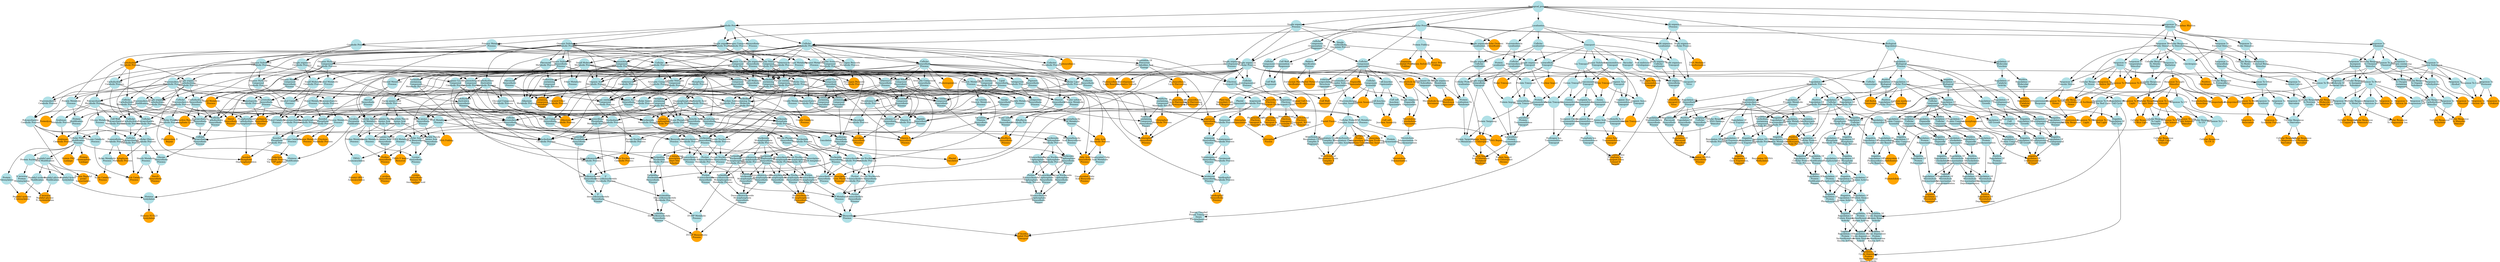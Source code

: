 digraph {
1 [style="filled", fixedsize="true", fontsize="10", shape="circle", width="0.75", fillcolor="powderblue", label="Biological_process", color="transparent"];
2 [style="filled", fixedsize="true", fontsize="10", shape="circle", width="0.75", fillcolor="powderblue", label="Metabolic Process", color="transparent"];
3 [style="filled", fixedsize="true", fontsize="10", shape="circle", width="0.75", fillcolor="powderblue", label="Cellular Process", color="transparent"];
4 [style="filled", fixedsize="true", fontsize="10", shape="circle", width="0.75", fillcolor="powderblue", label="Cellular
Metabolic Process", color="transparent"];
5 [style="filled", fixedsize="true", fontsize="10", shape="circle", width="0.75", fillcolor="orange", label="Photosynthesis", color="transparent"];
6 [style="filled", fixedsize="true", fontsize="10", shape="circle", width="0.75", fillcolor="powderblue", label="Cellular
Component
Organization Or
Biogenesis", color="transparent"];
7 [style="filled", fixedsize="true", fontsize="10", shape="circle", width="0.75", fillcolor="powderblue", label="Cellular
Component
Organization", color="transparent"];
8 [style="filled", fixedsize="true", fontsize="10", shape="circle", width="0.75", fillcolor="powderblue", label="Cellular
Component
Assembly", color="transparent"];
9 [style="filled", fixedsize="true", fontsize="10", shape="circle", width="0.75", fillcolor="powderblue", label="Macromolecular
Complex Subunit
Organization", color="transparent"];
10 [style="filled", fixedsize="true", fontsize="10", shape="circle", width="0.75", fillcolor="powderblue", label="Macromolecular
Complex Assembly", color="transparent"];
11 [style="filled", fixedsize="true", fontsize="10", shape="circle", width="0.75", fillcolor="powderblue", label="Cellular Protein
Complex Assembly", color="transparent"];
12 [style="filled", fixedsize="true", fontsize="10", shape="circle", width="0.75", fillcolor="powderblue", label="Response To
Stimulus", color="transparent"];
13 [style="filled", fixedsize="true", fontsize="10", shape="circle", width="0.75", fillcolor="powderblue", label="Response To
Chemical", color="transparent"];
14 [style="filled", fixedsize="true", fontsize="10", shape="circle", width="0.75", fillcolor="powderblue", label="Response To
Organic Substance", color="transparent"];
15 [style="filled", fixedsize="true", fontsize="10", shape="circle", width="0.75", fillcolor="powderblue", label="Response To
Hormone", color="transparent"];
16 [style="filled", fixedsize="true", fontsize="10", shape="circle", width="0.75", fillcolor="orange", label="Response To
Cytokinin", color="transparent"];
17 [style="filled", fixedsize="true", fontsize="10", shape="circle", width="0.75", fillcolor="powderblue", label="Generation Of
Precursor
Metabolites And
Energy", color="transparent"];
18 [style="filled", fixedsize="true", fontsize="10", shape="circle", width="0.75", fillcolor="orange", label="Photosynthesis,
Light Harvesting", color="transparent"];
19 [style="filled", fixedsize="true", fontsize="10", shape="circle", width="0.75", fillcolor="orange", label="Photosynthesis,
Light Harvesting
In Photosystem I", color="transparent"];
20 [style="filled", fixedsize="true", fontsize="10", shape="circle", width="0.75", fillcolor="powderblue", label="Single organism
Process", color="transparent"];
21 [style="filled", fixedsize="true", fontsize="10", shape="circle", width="0.75", fillcolor="powderblue", label="Single organism
Metabolic Process", color="transparent"];
22 [style="filled", fixedsize="true", fontsize="10", shape="circle", width="0.75", fillcolor="powderblue", label="Organic Substance
Metabolic Process", color="transparent"];
23 [style="filled", fixedsize="true", fontsize="10", shape="circle", width="0.75", fillcolor="powderblue", label="Macromolecule
Metabolic Process", color="transparent"];
24 [style="filled", fixedsize="true", fontsize="10", shape="circle", width="0.75", fillcolor="powderblue", label="Primary Metabolic
Process", color="transparent"];
25 [style="filled", fixedsize="true", fontsize="10", shape="circle", width="0.75", fillcolor="powderblue", label="Protein Metabolic
Process", color="transparent"];
26 [style="filled", fixedsize="true", fontsize="10", shape="circle", width="0.75", fillcolor="powderblue", label="Macromolecule
Modification", color="transparent"];
27 [style="filled", fixedsize="true", fontsize="10", shape="circle", width="0.75", fillcolor="powderblue", label="Protein
Modification
Process", color="transparent"];
28 [style="filled", fixedsize="true", fontsize="10", shape="circle", width="0.75", fillcolor="powderblue", label="Cellular
Macromolecule
Metabolic Process", color="transparent"];
29 [style="filled", fixedsize="true", fontsize="10", shape="circle", width="0.75", fillcolor="powderblue", label="Cellular Protein
Metabolic Process", color="transparent"];
30 [style="filled", fixedsize="true", fontsize="10", shape="circle", width="0.75", fillcolor="powderblue", label="Cellular Protein
Modification
Process", color="transparent"];
31 [style="filled", fixedsize="true", fontsize="10", shape="circle", width="0.75", fillcolor="orange", label="Protein
chromophore
Linkage", color="transparent"];
32 [style="filled", fixedsize="true", fontsize="10", shape="circle", width="0.75", fillcolor="powderblue", label="Response To
Abiotic Stimulus", color="transparent"];
33 [style="filled", fixedsize="true", fontsize="10", shape="circle", width="0.75", fillcolor="powderblue", label="Response To
Radiation", color="transparent"];
34 [style="filled", fixedsize="true", fontsize="10", shape="circle", width="0.75", fillcolor="orange", label="Response To Light
Stimulus", color="transparent"];
35 [style="filled", fixedsize="true", fontsize="10", shape="circle", width="0.75", fillcolor="orange", label="Response To Light
Intensity", color="transparent"];
36 [style="filled", fixedsize="true", fontsize="10", shape="circle", width="0.75", fillcolor="orange", label="Response To High
Light Intensity", color="transparent"];
37 [style="filled", fixedsize="true", fontsize="10", shape="circle", width="0.75", fillcolor="powderblue", label="Response To Red
Or Far Red Light", color="transparent"];
38 [style="filled", fixedsize="true", fontsize="10", shape="circle", width="0.75", fillcolor="orange", label="Response To Red
Light", color="transparent"];
39 [style="filled", fixedsize="true", fontsize="10", shape="circle", width="0.75", fillcolor="powderblue", label="Localization", color="transparent"];
40 [style="filled", fixedsize="true", fontsize="10", shape="circle", width="0.75", fillcolor="powderblue", label="Transport", color="transparent"];
41 [style="filled", fixedsize="true", fontsize="10", shape="circle", width="0.75", fillcolor="powderblue", label="Single organism
Localization", color="transparent"];
42 [style="filled", fixedsize="true", fontsize="10", shape="circle", width="0.75", fillcolor="powderblue", label="Single organism
Transport", color="transparent"];
43 [style="filled", fixedsize="true", fontsize="10", shape="circle", width="0.75", fillcolor="orange", label="Water Transport", color="transparent"];
44 [style="filled", fixedsize="true", fontsize="10", shape="circle", width="0.75", fillcolor="orange", label="Carbohydrate
Metabolic Process", color="transparent"];
45 [style="filled", fixedsize="true", fontsize="10", shape="circle", width="0.75", fillcolor="orange", label="Organelle
Organization", color="transparent"];
46 [style="filled", fixedsize="true", fontsize="10", shape="circle", width="0.75", fillcolor="powderblue", label="Plastid
Organization", color="transparent"];
47 [style="filled", fixedsize="true", fontsize="10", shape="circle", width="0.75", fillcolor="orange", label="Chloroplast
Organization", color="transparent"];
48 [style="filled", fixedsize="true", fontsize="10", shape="circle", width="0.75", fillcolor="powderblue", label="Small Molecule
Metabolic Process", color="transparent"];
49 [style="filled", fixedsize="true", fontsize="10", shape="circle", width="0.75", fillcolor="powderblue", label="Single organism
Carbohydrate
Metabolic Process", color="transparent"];
50 [style="filled", fixedsize="true", fontsize="10", shape="circle", width="0.75", fillcolor="powderblue", label="Monosaccharide
Metabolic Process", color="transparent"];
51 [style="filled", fixedsize="true", fontsize="10", shape="circle", width="0.75", fillcolor="powderblue", label="Hexose Metabolic
Process", color="transparent"];
52 [style="filled", fixedsize="true", fontsize="10", shape="circle", width="0.75", fillcolor="powderblue", label="Catabolic Process", color="transparent"];
53 [style="filled", fixedsize="true", fontsize="10", shape="circle", width="0.75", fillcolor="powderblue", label="Single organism
Catabolic Process", color="transparent"];
54 [style="filled", fixedsize="true", fontsize="10", shape="circle", width="0.75", fillcolor="powderblue", label="Small Molecule
Catabolic Process", color="transparent"];
55 [style="filled", fixedsize="true", fontsize="10", shape="circle", width="0.75", fillcolor="powderblue", label="Organic Substance
Catabolic Process", color="transparent"];
56 [style="filled", fixedsize="true", fontsize="10", shape="circle", width="0.75", fillcolor="powderblue", label="Carbohydrate
Catabolic Process", color="transparent"];
57 [style="filled", fixedsize="true", fontsize="10", shape="circle", width="0.75", fillcolor="powderblue", label="Single organism
Carbohydrate
Catabolic Process", color="transparent"];
58 [style="filled", fixedsize="true", fontsize="10", shape="circle", width="0.75", fillcolor="powderblue", label="Monosaccharide
Catabolic Process", color="transparent"];
59 [style="filled", fixedsize="true", fontsize="10", shape="circle", width="0.75", fillcolor="powderblue", label="Hexose Catabolic
Process", color="transparent"];
60 [style="filled", fixedsize="true", fontsize="10", shape="circle", width="0.75", fillcolor="orange", label="Response To Far
Red Light", color="transparent"];
61 [style="filled", fixedsize="true", fontsize="10", shape="circle", width="0.75", fillcolor="powderblue", label="Cellular Aromatic
Compound
Metabolic Process", color="transparent"];
62 [style="filled", fixedsize="true", fontsize="10", shape="circle", width="0.75", fillcolor="powderblue", label="Heterocycle
Metabolic Process", color="transparent"];
63 [style="filled", fixedsize="true", fontsize="10", shape="circle", width="0.75", fillcolor="powderblue", label="Organic Cyclic
Compound
Metabolic Process", color="transparent"];
64 [style="filled", fixedsize="true", fontsize="10", shape="circle", width="0.75", fillcolor="powderblue", label="Nitrogen Compound
Metabolic Process", color="transparent"];
65 [style="filled", fixedsize="true", fontsize="10", shape="circle", width="0.75", fillcolor="powderblue", label="Organonitrogen
Compound
Metabolic Process", color="transparent"];
66 [style="filled", fixedsize="true", fontsize="10", shape="circle", width="0.75", fillcolor="powderblue", label="Tetrapyrrole
Metabolic Process", color="transparent"];
67 [style="filled", fixedsize="true", fontsize="10", shape="circle", width="0.75", fillcolor="powderblue", label="Cofactor
Metabolic Process", color="transparent"];
68 [style="filled", fixedsize="true", fontsize="10", shape="circle", width="0.75", fillcolor="powderblue", label="Porphyrin
containing
Compound
Metabolic Process", color="transparent"];
69 [style="filled", fixedsize="true", fontsize="10", shape="circle", width="0.75", fillcolor="powderblue", label="Biosynthetic
Process", color="transparent"];
70 [style="filled", fixedsize="true", fontsize="10", shape="circle", width="0.75", fillcolor="powderblue", label="Cellular
Biosynthetic
Process", color="transparent"];
71 [style="filled", fixedsize="true", fontsize="10", shape="circle", width="0.75", fillcolor="powderblue", label="Heterocycle
Biosynthetic
Process", color="transparent"];
72 [style="filled", fixedsize="true", fontsize="10", shape="circle", width="0.75", fillcolor="powderblue", label="Aromatic Compound
Biosynthetic
Process", color="transparent"];
73 [style="filled", fixedsize="true", fontsize="10", shape="circle", width="0.75", fillcolor="powderblue", label="Cellular Nitrogen
Compound
Metabolic Process", color="transparent"];
74 [style="filled", fixedsize="true", fontsize="10", shape="circle", width="0.75", fillcolor="powderblue", label="Cellular Nitrogen
Compound
Biosynthetic
Process", color="transparent"];
75 [style="filled", fixedsize="true", fontsize="10", shape="circle", width="0.75", fillcolor="powderblue", label="Organic Substance
Biosynthetic
Process", color="transparent"];
76 [style="filled", fixedsize="true", fontsize="10", shape="circle", width="0.75", fillcolor="powderblue", label="Organic Cyclic
Compound
Biosynthetic
Process", color="transparent"];
77 [style="filled", fixedsize="true", fontsize="10", shape="circle", width="0.75", fillcolor="powderblue", label="Organonitrogen
Compound
Biosynthetic
Process", color="transparent"];
78 [style="filled", fixedsize="true", fontsize="10", shape="circle", width="0.75", fillcolor="powderblue", label="Tetrapyrrole
Biosynthetic
Process", color="transparent"];
79 [style="filled", fixedsize="true", fontsize="10", shape="circle", width="0.75", fillcolor="powderblue", label="Cofactor
Biosynthetic
Process", color="transparent"];
80 [style="filled", fixedsize="true", fontsize="10", shape="circle", width="0.75", fillcolor="powderblue", label="Porphyrin
containing
Compound
Biosynthetic
Process", color="transparent"];
81 [style="filled", fixedsize="true", fontsize="10", shape="circle", width="0.75", fillcolor="orange", label="Chlorophyll
Metabolic Process", color="transparent"];
82 [style="filled", fixedsize="true", fontsize="10", shape="circle", width="0.75", fillcolor="powderblue", label="Single organism
Biosynthetic
Process", color="transparent"];
83 [style="filled", fixedsize="true", fontsize="10", shape="circle", width="0.75", fillcolor="powderblue", label="Single organism
Cellular Process", color="transparent"];
84 [style="filled", fixedsize="true", fontsize="10", shape="circle", width="0.75", fillcolor="powderblue", label="Pigment Metabolic
Process", color="transparent"];
85 [style="filled", fixedsize="true", fontsize="10", shape="circle", width="0.75", fillcolor="powderblue", label="Pigment
Biosynthetic
Process", color="transparent"];
86 [style="filled", fixedsize="true", fontsize="10", shape="circle", width="0.75", fillcolor="orange", label="Chlorophyll
Biosynthetic
Process", color="transparent"];
87 [style="filled", fixedsize="true", fontsize="10", shape="circle", width="0.75", fillcolor="powderblue", label="Single organism
Membrane
Organization", color="transparent"];
88 [style="filled", fixedsize="true", fontsize="10", shape="circle", width="0.75", fillcolor="orange", label="Thylakoid
Membrane
Organization", color="transparent"];
89 [style="filled", fixedsize="true", fontsize="10", shape="circle", width="0.75", fillcolor="orange", label="Plastid Fission", color="transparent"];
90 [style="filled", fixedsize="true", fontsize="10", shape="circle", width="0.75", fillcolor="orange", label="Chloroplast
Fission", color="transparent"];
91 [style="filled", fixedsize="true", fontsize="10", shape="circle", width="0.75", fillcolor="powderblue", label="Biological
Regulation", color="transparent"];
92 [style="filled", fixedsize="true", fontsize="10", shape="circle", width="0.75", fillcolor="powderblue", label="Regulation Of
Biological
Process", color="transparent"];
93 [style="filled", fixedsize="true", fontsize="10", shape="circle", width="0.75", fillcolor="powderblue", label="Regulation Of
Metabolic Process", color="transparent"];
94 [style="filled", fixedsize="true", fontsize="10", shape="circle", width="0.75", fillcolor="powderblue", label="Regulation Of
Cellular Process", color="transparent"];
95 [style="filled", fixedsize="true", fontsize="10", shape="circle", width="0.75", fillcolor="powderblue", label="Regulation Of
Cellular
Metabolic Process", color="transparent"];
96 [style="filled", fixedsize="true", fontsize="10", shape="circle", width="0.75", fillcolor="powderblue", label="Regulation Of
Photosynthesis", color="transparent"];
97 [style="filled", fixedsize="true", fontsize="10", shape="circle", width="0.75", fillcolor="powderblue", label="Regulation Of
Photosynthesis,
Light Reaction", color="transparent"];
98 [style="filled", fixedsize="true", fontsize="10", shape="circle", width="0.75", fillcolor="orange", label="Photosystem II
Stabilization", color="transparent"];
99 [style="filled", fixedsize="true", fontsize="10", shape="circle", width="0.75", fillcolor="orange", label="Response To Blue
Light", color="transparent"];
100 [style="filled", fixedsize="true", fontsize="10", shape="circle", width="0.75", fillcolor="orange", label="Nonphotochemical
Quenching", color="transparent"];
101 [style="filled", fixedsize="true", fontsize="10", shape="circle", width="0.75", fillcolor="orange", label="Response To Low
Light Intensity
Stimulus", color="transparent"];
102 [style="filled", fixedsize="true", fontsize="10", shape="circle", width="0.75", fillcolor="powderblue", label="Cellular
Homeostasis", color="transparent"];
103 [style="filled", fixedsize="true", fontsize="10", shape="circle", width="0.75", fillcolor="orange", label="Cell Redox
Homeostasis", color="transparent"];
104 [style="filled", fixedsize="true", fontsize="10", shape="circle", width="0.75", fillcolor="powderblue", label="Response To
Stress", color="transparent"];
105 [style="filled", fixedsize="true", fontsize="10", shape="circle", width="0.75", fillcolor="powderblue", label="Response To Acid
Chemical", color="transparent"];
106 [style="filled", fixedsize="true", fontsize="10", shape="circle", width="0.75", fillcolor="powderblue", label="Response To
Inorganic
Substance", color="transparent"];
107 [style="filled", fixedsize="true", fontsize="10", shape="circle", width="0.75", fillcolor="powderblue", label="Response To
Oxygen containing
Compound", color="transparent"];
108 [style="filled", fixedsize="true", fontsize="10", shape="circle", width="0.75", fillcolor="powderblue", label="Response To Water", color="transparent"];
109 [style="filled", fixedsize="true", fontsize="10", shape="circle", width="0.75", fillcolor="orange", label="Response To Water
Deprivation", color="transparent"];
110 [style="filled", fixedsize="true", fontsize="10", shape="circle", width="0.75", fillcolor="orange", label="Response To
Desiccation", color="transparent"];
111 [style="filled", fixedsize="true", fontsize="10", shape="circle", width="0.75", fillcolor="powderblue", label="Negative
Regulation Of
Biological
Process", color="transparent"];
112 [style="filled", fixedsize="true", fontsize="10", shape="circle", width="0.75", fillcolor="powderblue", label="Negative
Regulation Of
Metabolic Process", color="transparent"];
113 [style="filled", fixedsize="true", fontsize="10", shape="circle", width="0.75", fillcolor="powderblue", label="Negative
Regulation Of
Cellular Process", color="transparent"];
114 [style="filled", fixedsize="true", fontsize="10", shape="circle", width="0.75", fillcolor="powderblue", label="Negative
Regulation Of
Cellular
Metabolic Process", color="transparent"];
115 [style="filled", fixedsize="true", fontsize="10", shape="circle", width="0.75", fillcolor="powderblue", label="Negative
Regulation Of
Photosynthesis", color="transparent"];
116 [style="filled", fixedsize="true", fontsize="10", shape="circle", width="0.75", fillcolor="powderblue", label="Negative
Regulation Of
Photosynthesis,
Light Reaction", color="transparent"];
117 [style="filled", fixedsize="true", fontsize="10", shape="circle", width="0.75", fillcolor="orange", label="Photoinhibition", color="transparent"];
118 [style="filled", fixedsize="true", fontsize="10", shape="circle", width="0.75", fillcolor="powderblue", label="Macromolecule
Biosynthetic
Process", color="transparent"];
119 [style="filled", fixedsize="true", fontsize="10", shape="circle", width="0.75", fillcolor="powderblue", label="Cellular
Macromolecule
Biosynthetic
Process", color="transparent"];
120 [style="filled", fixedsize="true", fontsize="10", shape="circle", width="0.75", fillcolor="powderblue", label="Cellular Amide
Metabolic Process", color="transparent"];
121 [style="filled", fixedsize="true", fontsize="10", shape="circle", width="0.75", fillcolor="powderblue", label="Peptide Metabolic
Process", color="transparent"];
122 [style="filled", fixedsize="true", fontsize="10", shape="circle", width="0.75", fillcolor="powderblue", label="Amide
Biosynthetic
Process", color="transparent"];
123 [style="filled", fixedsize="true", fontsize="10", shape="circle", width="0.75", fillcolor="powderblue", label="Peptide
Biosynthetic
Process", color="transparent"];
124 [style="filled", fixedsize="true", fontsize="10", shape="circle", width="0.75", fillcolor="powderblue", label="Translation", color="transparent"];
125 [style="filled", fixedsize="true", fontsize="10", shape="circle", width="0.75", fillcolor="orange", label="Plastid
Translation", color="transparent"];
126 [style="filled", fixedsize="true", fontsize="10", shape="circle", width="0.75", fillcolor="powderblue", label="Organic Acid
Metabolic Process", color="transparent"];
127 [style="filled", fixedsize="true", fontsize="10", shape="circle", width="0.75", fillcolor="powderblue", label="Carboxylic Acid
Metabolic Process", color="transparent"];
128 [style="filled", fixedsize="true", fontsize="10", shape="circle", width="0.75", fillcolor="powderblue", label="Monocarboxylic
Acid Metabolic
Process", color="transparent"];
129 [style="filled", fixedsize="true", fontsize="10", shape="circle", width="0.75", fillcolor="powderblue", label="Lipid Metabolic
Process", color="transparent"];
130 [style="filled", fixedsize="true", fontsize="10", shape="circle", width="0.75", fillcolor="powderblue", label="Cellular Lipid
Metabolic Process", color="transparent"];
131 [style="filled", fixedsize="true", fontsize="10", shape="circle", width="0.75", fillcolor="orange", label="Fatty Acid
Metabolic Process", color="transparent"];
132 [style="filled", fixedsize="true", fontsize="10", shape="circle", width="0.75", fillcolor="powderblue", label="Lipid
Biosynthetic
Process", color="transparent"];
133 [style="filled", fixedsize="true", fontsize="10", shape="circle", width="0.75", fillcolor="powderblue", label="Small Molecule
Biosynthetic
Process", color="transparent"];
134 [style="filled", fixedsize="true", fontsize="10", shape="circle", width="0.75", fillcolor="powderblue", label="Organic Acid
Biosynthetic
Process", color="transparent"];
135 [style="filled", fixedsize="true", fontsize="10", shape="circle", width="0.75", fillcolor="powderblue", label="Carboxylic Acid
Biosynthetic
Process", color="transparent"];
136 [style="filled", fixedsize="true", fontsize="10", shape="circle", width="0.75", fillcolor="powderblue", label="Monocarboxylic
Acid Biosynthetic
Process", color="transparent"];
137 [style="filled", fixedsize="true", fontsize="10", shape="circle", width="0.75", fillcolor="orange", label="Fatty Acid
Biosynthetic
Process", color="transparent"];
138 [style="filled", fixedsize="true", fontsize="10", shape="circle", width="0.75", fillcolor="powderblue", label="Unsaturated Fatty
Acid Metabolic
Process", color="transparent"];
139 [style="filled", fixedsize="true", fontsize="10", shape="circle", width="0.75", fillcolor="orange", label="Unsaturated Fatty
Acid Biosynthetic
Process", color="transparent"];
140 [style="filled", fixedsize="true", fontsize="10", shape="circle", width="0.75", fillcolor="powderblue", label="Ureide Metabolic
Process", color="transparent"];
141 [style="filled", fixedsize="true", fontsize="10", shape="circle", width="0.75", fillcolor="powderblue", label="Cellular
Catabolic Process", color="transparent"];
142 [style="filled", fixedsize="true", fontsize="10", shape="circle", width="0.75", fillcolor="powderblue", label="Cellular Nitrogen
Compound
Catabolic Process", color="transparent"];
143 [style="filled", fixedsize="true", fontsize="10", shape="circle", width="0.75", fillcolor="orange", label="Ureide Catabolic
Process", color="transparent"];
144 [style="filled", fixedsize="true", fontsize="10", shape="circle", width="0.75", fillcolor="powderblue", label="Nucleobase
containing
Compound
Metabolic Process", color="transparent"];
145 [style="filled", fixedsize="true", fontsize="10", shape="circle", width="0.75", fillcolor="powderblue", label="Nucleic Acid
Metabolic Process", color="transparent"];
146 [style="filled", fixedsize="true", fontsize="10", shape="circle", width="0.75", fillcolor="powderblue", label="RNA Metabolic
Process", color="transparent"];
147 [style="filled", fixedsize="true", fontsize="10", shape="circle", width="0.75", fillcolor="orange", label="RNA Folding", color="transparent"];
148 [style="filled", fixedsize="true", fontsize="10", shape="circle", width="0.75", fillcolor="powderblue", label="Response To
External Stimulus", color="transparent"];
149 [style="filled", fixedsize="true", fontsize="10", shape="circle", width="0.75", fillcolor="powderblue", label="Response To
Extracellular
Stimulus", color="transparent"];
150 [style="filled", fixedsize="true", fontsize="10", shape="circle", width="0.75", fillcolor="powderblue", label="Response To
Nutrient Levels", color="transparent"];
151 [style="filled", fixedsize="true", fontsize="10", shape="circle", width="0.75", fillcolor="powderblue", label="Cellular Response
To Stimulus", color="transparent"];
152 [style="filled", fixedsize="true", fontsize="10", shape="circle", width="0.75", fillcolor="powderblue", label="Cellular Response
To Extracellular
Stimulus", color="transparent"];
153 [style="filled", fixedsize="true", fontsize="10", shape="circle", width="0.75", fillcolor="powderblue", label="Cellular Response
To Nutrient
Levels", color="transparent"];
154 [style="filled", fixedsize="true", fontsize="10", shape="circle", width="0.75", fillcolor="powderblue", label="Cellular Response
To Stress", color="transparent"];
155 [style="filled", fixedsize="true", fontsize="10", shape="circle", width="0.75", fillcolor="powderblue", label="Response To
Starvation", color="transparent"];
156 [style="filled", fixedsize="true", fontsize="10", shape="circle", width="0.75", fillcolor="powderblue", label="Cellular Response
To Starvation", color="transparent"];
157 [style="filled", fixedsize="true", fontsize="10", shape="circle", width="0.75", fillcolor="orange", label="Cellular Response
To Magnesium
Starvation", color="transparent"];
158 [style="filled", fixedsize="true", fontsize="10", shape="circle", width="0.75", fillcolor="powderblue", label="Response To Metal
Ion", color="transparent"];
159 [style="filled", fixedsize="true", fontsize="10", shape="circle", width="0.75", fillcolor="powderblue", label="Response To
Magnesium Ion", color="transparent"];
160 [style="filled", fixedsize="true", fontsize="10", shape="circle", width="0.75", fillcolor="powderblue", label="Cellular Response
To Chemical
Stimulus", color="transparent"];
161 [style="filled", fixedsize="true", fontsize="10", shape="circle", width="0.75", fillcolor="powderblue", label="Cellular Response
To Inorganic
Substance", color="transparent"];
162 [style="filled", fixedsize="true", fontsize="10", shape="circle", width="0.75", fillcolor="powderblue", label="Cellular Response
To Metal Ion", color="transparent"];
163 [style="filled", fixedsize="true", fontsize="10", shape="circle", width="0.75", fillcolor="orange", label="Cellular Response
To Magnesium Ion", color="transparent"];
164 [style="filled", fixedsize="true", fontsize="10", shape="circle", width="0.75", fillcolor="powderblue", label="Response To
Carbohydrate", color="transparent"];
165 [style="filled", fixedsize="true", fontsize="10", shape="circle", width="0.75", fillcolor="orange", label="Response To
Mannitol", color="transparent"];
166 [style="filled", fixedsize="true", fontsize="10", shape="circle", width="0.75", fillcolor="powderblue", label="Cellular Response
To Organic
Substance", color="transparent"];
167 [style="filled", fixedsize="true", fontsize="10", shape="circle", width="0.75", fillcolor="powderblue", label="Cellular Response
To Oxygen
containing
Compound", color="transparent"];
168 [style="filled", fixedsize="true", fontsize="10", shape="circle", width="0.75", fillcolor="powderblue", label="Cellular Response
To Carbohydrate
Stimulus", color="transparent"];
169 [style="filled", fixedsize="true", fontsize="10", shape="circle", width="0.75", fillcolor="orange", label="Cellular Response
To Mannitol
Stimulus", color="transparent"];
170 [style="filled", fixedsize="true", fontsize="10", shape="circle", width="0.75", fillcolor="powderblue", label="Response To
Sorbitol", color="transparent"];
171 [style="filled", fixedsize="true", fontsize="10", shape="circle", width="0.75", fillcolor="orange", label="Cellular Response
To Sorbitol", color="transparent"];
172 [style="filled", fixedsize="true", fontsize="10", shape="circle", width="0.75", fillcolor="orange", label="Photosystem II
Repair", color="transparent"];
173 [style="filled", fixedsize="true", fontsize="10", shape="circle", width="0.75", fillcolor="powderblue", label="Mitochondrial
Respiratory Chain
Complex Assembly", color="transparent"];
174 [style="filled", fixedsize="true", fontsize="10", shape="circle", width="0.75", fillcolor="powderblue", label="Respiratory Chain
Complex II
Assembly", color="transparent"];
175 [style="filled", fixedsize="true", fontsize="10", shape="circle", width="0.75", fillcolor="powderblue", label="Cellular
Component
Biogenesis", color="transparent"];
176 [style="filled", fixedsize="true", fontsize="10", shape="circle", width="0.75", fillcolor="powderblue", label="Mitochondrial
Respiratory Chain
Complex II
Biogenesis", color="transparent"];
177 [style="filled", fixedsize="true", fontsize="10", shape="circle", width="0.75", fillcolor="orange", label="Mitochondrial
Respiratory Chain
Complex II
Assembly", color="transparent"];
178 [style="filled", fixedsize="true", fontsize="10", shape="circle", width="0.75", fillcolor="orange", label="Circadian Rhythm", color="transparent"];
179 [style="filled", fixedsize="true", fontsize="10", shape="circle", width="0.75", fillcolor="powderblue", label="External
Encapsulating
Structure
Organization", color="transparent"];
180 [style="filled", fixedsize="true", fontsize="10", shape="circle", width="0.75", fillcolor="powderblue", label="Cell Wall
Organization Or
Biogenesis", color="transparent"];
181 [style="filled", fixedsize="true", fontsize="10", shape="circle", width="0.75", fillcolor="orange", label="Cell Wall
Organization", color="transparent"];
182 [style="filled", fixedsize="true", fontsize="10", shape="circle", width="0.75", fillcolor="powderblue", label="Electron
Transport Chain", color="transparent"];
183 [style="filled", fixedsize="true", fontsize="10", shape="circle", width="0.75", fillcolor="orange", label="Photosynthetic
Electron
Transport Chain", color="transparent"];
184 [style="filled", fixedsize="true", fontsize="10", shape="circle", width="0.75", fillcolor="orange", label="Photosynthetic
Electron
Transport In
Photosystem I", color="transparent"];
185 [style="filled", fixedsize="true", fontsize="10", shape="circle", width="0.75", fillcolor="orange", label="Response To
Oxidative Stress", color="transparent"];
186 [style="filled", fixedsize="true", fontsize="10", shape="circle", width="0.75", fillcolor="orange", label="Cellular Response
To Oxidative
Stress", color="transparent"];
187 [style="filled", fixedsize="true", fontsize="10", shape="circle", width="0.75", fillcolor="powderblue", label="Steroid Metabolic
Process", color="transparent"];
188 [style="filled", fixedsize="true", fontsize="10", shape="circle", width="0.75", fillcolor="powderblue", label="Steroid
Biosynthetic
Process", color="transparent"];
189 [style="filled", fixedsize="true", fontsize="10", shape="circle", width="0.75", fillcolor="powderblue", label="Organic Hydroxy
Compound
Metabolic Process", color="transparent"];
190 [style="filled", fixedsize="true", fontsize="10", shape="circle", width="0.75", fillcolor="orange", label="Sterol Metabolic
Process", color="transparent"];
191 [style="filled", fixedsize="true", fontsize="10", shape="circle", width="0.75", fillcolor="powderblue", label="Organic Hydroxy
Compound
Biosynthetic
Process", color="transparent"];
192 [style="filled", fixedsize="true", fontsize="10", shape="circle", width="0.75", fillcolor="orange", label="Sterol
Biosynthetic
Process", color="transparent"];
193 [style="filled", fixedsize="true", fontsize="10", shape="circle", width="0.75", fillcolor="powderblue", label="Peptidyl amino
Acid Modification", color="transparent"];
194 [style="filled", fixedsize="true", fontsize="10", shape="circle", width="0.75", fillcolor="orange", label="Protein Peptidyl
prolyl
Isomerization", color="transparent"];
195 [style="filled", fixedsize="true", fontsize="10", shape="circle", width="0.75", fillcolor="orange", label="Proteolysis", color="transparent"];
196 [style="filled", fixedsize="true", fontsize="10", shape="circle", width="0.75", fillcolor="powderblue", label="Response To
Temperature
Stimulus", color="transparent"];
197 [style="filled", fixedsize="true", fontsize="10", shape="circle", width="0.75", fillcolor="orange", label="Response To Cold", color="transparent"];
198 [style="filled", fixedsize="true", fontsize="10", shape="circle", width="0.75", fillcolor="powderblue", label="Macromolecule
Localization", color="transparent"];
199 [style="filled", fixedsize="true", fontsize="10", shape="circle", width="0.75", fillcolor="powderblue", label="Protein
Localization", color="transparent"];
200 [style="filled", fixedsize="true", fontsize="10", shape="circle", width="0.75", fillcolor="powderblue", label="Organic Substance
Transport", color="transparent"];
201 [style="filled", fixedsize="true", fontsize="10", shape="circle", width="0.75", fillcolor="powderblue", label="Protein Transport", color="transparent"];
202 [style="filled", fixedsize="true", fontsize="10", shape="circle", width="0.75", fillcolor="powderblue", label="Protein Import", color="transparent"];
203 [style="filled", fixedsize="true", fontsize="10", shape="circle", width="0.75", fillcolor="powderblue", label="Cellular
Localization", color="transparent"];
204 [style="filled", fixedsize="true", fontsize="10", shape="circle", width="0.75", fillcolor="powderblue", label="Intracellular
Transport", color="transparent"];
205 [style="filled", fixedsize="true", fontsize="10", shape="circle", width="0.75", fillcolor="powderblue", label="Intracellular
Protein Transport", color="transparent"];
206 [style="filled", fixedsize="true", fontsize="10", shape="circle", width="0.75", fillcolor="powderblue", label="Transmembrane
Transport", color="transparent"];
207 [style="filled", fixedsize="true", fontsize="10", shape="circle", width="0.75", fillcolor="powderblue", label="Protein
Transmembrane
Transport", color="transparent"];
208 [style="filled", fixedsize="true", fontsize="10", shape="circle", width="0.75", fillcolor="powderblue", label="Intracellular
Protein
Transmembrane
Transport", color="transparent"];
209 [style="filled", fixedsize="true", fontsize="10", shape="circle", width="0.75", fillcolor="powderblue", label="Single organism
Cellular
Localization", color="transparent"];
210 [style="filled", fixedsize="true", fontsize="10", shape="circle", width="0.75", fillcolor="powderblue", label="Single organism
Intracellular
Transport", color="transparent"];
211 [style="filled", fixedsize="true", fontsize="10", shape="circle", width="0.75", fillcolor="powderblue", label="Intracellular
Protein
Transmembrane
Import", color="transparent"];
212 [style="filled", fixedsize="true", fontsize="10", shape="circle", width="0.75", fillcolor="powderblue", label="Protein Targeting", color="transparent"];
213 [style="filled", fixedsize="true", fontsize="10", shape="circle", width="0.75", fillcolor="powderblue", label="Cellular
Macromolecule
Localization", color="transparent"];
214 [style="filled", fixedsize="true", fontsize="10", shape="circle", width="0.75", fillcolor="powderblue", label="Cellular Protein
Localization", color="transparent"];
215 [style="filled", fixedsize="true", fontsize="10", shape="circle", width="0.75", fillcolor="orange", label="Protein Targeting
To Chloroplast", color="transparent"];
216 [style="filled", fixedsize="true", fontsize="10", shape="circle", width="0.75", fillcolor="orange", label="Protein Import
Into Chloroplast
Stroma", color="transparent"];
217 [style="filled", fixedsize="true", fontsize="10", shape="circle", width="0.75", fillcolor="powderblue", label="Cellular Amino
Acid Metabolic
Process", color="transparent"];
218 [style="filled", fixedsize="true", fontsize="10", shape="circle", width="0.75", fillcolor="powderblue", label="Alpha amino Acid
Metabolic Process", color="transparent"];
219 [style="filled", fixedsize="true", fontsize="10", shape="circle", width="0.75", fillcolor="powderblue", label="Glutamine Family
Amino Acid
Metabolic Process", color="transparent"];
220 [style="filled", fixedsize="true", fontsize="10", shape="circle", width="0.75", fillcolor="powderblue", label="Proline Metabolic
Process", color="transparent"];
221 [style="filled", fixedsize="true", fontsize="10", shape="circle", width="0.75", fillcolor="powderblue", label="Cellular Amino
Acid Biosynthetic
Process", color="transparent"];
222 [style="filled", fixedsize="true", fontsize="10", shape="circle", width="0.75", fillcolor="powderblue", label="Alpha amino Acid
Biosynthetic
Process", color="transparent"];
223 [style="filled", fixedsize="true", fontsize="10", shape="circle", width="0.75", fillcolor="powderblue", label="Glutamine Family
Amino Acid
Biosynthetic
Process", color="transparent"];
224 [style="filled", fixedsize="true", fontsize="10", shape="circle", width="0.75", fillcolor="orange", label="Proline
Biosynthetic
Process", color="transparent"];
225 [style="filled", fixedsize="true", fontsize="10", shape="circle", width="0.75", fillcolor="orange", label="L proline
Biosynthetic
Process", color="transparent"];
226 [style="filled", fixedsize="true", fontsize="10", shape="circle", width="0.75", fillcolor="powderblue", label="Nucleobase
containing Small
Molecule
Metabolic Process", color="transparent"];
227 [style="filled", fixedsize="true", fontsize="10", shape="circle", width="0.75", fillcolor="powderblue", label="Nucleobase
Metabolic Process", color="transparent"];
228 [style="filled", fixedsize="true", fontsize="10", shape="circle", width="0.75", fillcolor="powderblue", label="Purine containing
Compound
Metabolic Process", color="transparent"];
229 [style="filled", fixedsize="true", fontsize="10", shape="circle", width="0.75", fillcolor="powderblue", label="Purine Nucleobase
Metabolic Process", color="transparent"];
230 [style="filled", fixedsize="true", fontsize="10", shape="circle", width="0.75", fillcolor="powderblue", label="Heterocycle
Catabolic Process", color="transparent"];
231 [style="filled", fixedsize="true", fontsize="10", shape="circle", width="0.75", fillcolor="powderblue", label="Organic Cyclic
Compound
Catabolic Process", color="transparent"];
232 [style="filled", fixedsize="true", fontsize="10", shape="circle", width="0.75", fillcolor="powderblue", label="Organonitrogen
Compound
Catabolic Process", color="transparent"];
233 [style="filled", fixedsize="true", fontsize="10", shape="circle", width="0.75", fillcolor="powderblue", label="Nucleobase
Catabolic Process", color="transparent"];
234 [style="filled", fixedsize="true", fontsize="10", shape="circle", width="0.75", fillcolor="powderblue", label="Aromatic Compound
Catabolic Process", color="transparent"];
235 [style="filled", fixedsize="true", fontsize="10", shape="circle", width="0.75", fillcolor="powderblue", label="Purine containing
Compound
Catabolic Process", color="transparent"];
236 [style="filled", fixedsize="true", fontsize="10", shape="circle", width="0.75", fillcolor="orange", label="Purine Nucleobase
Catabolic Process", color="transparent"];
237 [style="filled", fixedsize="true", fontsize="10", shape="circle", width="0.75", fillcolor="orange", label="Galactose
Catabolic Process
Via UDP galactose", color="transparent"];
238 [style="filled", fixedsize="true", fontsize="10", shape="circle", width="0.75", fillcolor="orange", label="Cellular Oxidant
Detoxification", color="transparent"];
239 [style="filled", fixedsize="true", fontsize="10", shape="circle", width="0.75", fillcolor="powderblue", label="Regulation Of
Biosynthetic
Process", color="transparent"];
240 [style="filled", fixedsize="true", fontsize="10", shape="circle", width="0.75", fillcolor="powderblue", label="Regulation Of
Macromolecule
Metabolic Process", color="transparent"];
241 [style="filled", fixedsize="true", fontsize="10", shape="circle", width="0.75", fillcolor="powderblue", label="Regulation Of
Macromolecule
Biosynthetic
Process", color="transparent"];
242 [style="filled", fixedsize="true", fontsize="10", shape="circle", width="0.75", fillcolor="powderblue", label="Regulation Of
Cellular
Biosynthetic
Process", color="transparent"];
243 [style="filled", fixedsize="true", fontsize="10", shape="circle", width="0.75", fillcolor="powderblue", label="Regulation Of
Primary Metabolic
Process", color="transparent"];
244 [style="filled", fixedsize="true", fontsize="10", shape="circle", width="0.75", fillcolor="powderblue", label="Regulation Of
Nucleobase
containing
Compound
Metabolic Process", color="transparent"];
245 [style="filled", fixedsize="true", fontsize="10", shape="circle", width="0.75", fillcolor="powderblue", label="Regulation Of RNA
Metabolic Process", color="transparent"];
246 [style="filled", fixedsize="true", fontsize="10", shape="circle", width="0.75", fillcolor="orange", label="Regulation Of RNA
Biosynthetic
Process", color="transparent"];
247 [style="filled", fixedsize="true", fontsize="10", shape="circle", width="0.75", fillcolor="powderblue", label="Cellular Response
To Abiotic
Stimulus", color="transparent"];
248 [style="filled", fixedsize="true", fontsize="10", shape="circle", width="0.75", fillcolor="powderblue", label="Cellular Response
To Radiation", color="transparent"];
249 [style="filled", fixedsize="true", fontsize="10", shape="circle", width="0.75", fillcolor="orange", label="Cellular Response
To Light Stimulus", color="transparent"];
250 [style="filled", fixedsize="true", fontsize="10", shape="circle", width="0.75", fillcolor="orange", label="Cellular Response
To Blue Light", color="transparent"];
251 [style="filled", fixedsize="true", fontsize="10", shape="circle", width="0.75", fillcolor="powderblue", label="Multi organism
Process", color="transparent"];
252 [style="filled", fixedsize="true", fontsize="10", shape="circle", width="0.75", fillcolor="powderblue", label="Multi organism
Cellular Process", color="transparent"];
253 [style="filled", fixedsize="true", fontsize="10", shape="circle", width="0.75", fillcolor="powderblue", label="Multi organism
Localization", color="transparent"];
254 [style="filled", fixedsize="true", fontsize="10", shape="circle", width="0.75", fillcolor="powderblue", label="Multi organism
Transport", color="transparent"];
255 [style="filled", fixedsize="true", fontsize="10", shape="circle", width="0.75", fillcolor="powderblue", label="Transport Of
Virus", color="transparent"];
256 [style="filled", fixedsize="true", fontsize="10", shape="circle", width="0.75", fillcolor="powderblue", label="Multi organism
Cellular
Localization", color="transparent"];
257 [style="filled", fixedsize="true", fontsize="10", shape="circle", width="0.75", fillcolor="powderblue", label="Multi organism
Intracellular
Transport", color="transparent"];
258 [style="filled", fixedsize="true", fontsize="10", shape="circle", width="0.75", fillcolor="orange", label="Intracellular
Transport Of
Virus", color="transparent"];
259 [style="filled", fixedsize="true", fontsize="10", shape="circle", width="0.75", fillcolor="powderblue", label="Protein Acylation", color="transparent"];
260 [style="filled", fixedsize="true", fontsize="10", shape="circle", width="0.75", fillcolor="powderblue", label="N terminal
Protein
Myristoylation", color="transparent"];
261 [style="filled", fixedsize="true", fontsize="10", shape="circle", width="0.75", fillcolor="powderblue", label="Peptidyl glycine
Modification", color="transparent"];
262 [style="filled", fixedsize="true", fontsize="10", shape="circle", width="0.75", fillcolor="orange", label="N terminal
Peptidyl glycine
N myristoylation", color="transparent"];
263 [style="filled", fixedsize="true", fontsize="10", shape="circle", width="0.75", fillcolor="powderblue", label="Regulation Of
Cellular
Component
Organization", color="transparent"];
264 [style="filled", fixedsize="true", fontsize="10", shape="circle", width="0.75", fillcolor="powderblue", label="Regulation Of
Organelle
Organization", color="transparent"];
265 [style="filled", fixedsize="true", fontsize="10", shape="circle", width="0.75", fillcolor="powderblue", label="Regulation Of
Cytoskeleton
Organization", color="transparent"];
266 [style="filled", fixedsize="true", fontsize="10", shape="circle", width="0.75", fillcolor="powderblue", label="Regulation Of
Microtubule
Polymerization Or
Depolymerization", color="transparent"];
267 [style="filled", fixedsize="true", fontsize="10", shape="circle", width="0.75", fillcolor="powderblue", label="Positive
Regulation Of
Biological
Process", color="transparent"];
268 [style="filled", fixedsize="true", fontsize="10", shape="circle", width="0.75", fillcolor="powderblue", label="Positive
Regulation Of
Cellular Process", color="transparent"];
269 [style="filled", fixedsize="true", fontsize="10", shape="circle", width="0.75", fillcolor="powderblue", label="Positive
Regulation Of
Cellular
Component
Organization", color="transparent"];
270 [style="filled", fixedsize="true", fontsize="10", shape="circle", width="0.75", fillcolor="powderblue", label="Positive
Regulation Of
Organelle
Organization", color="transparent"];
271 [style="filled", fixedsize="true", fontsize="10", shape="circle", width="0.75", fillcolor="powderblue", label="Positive
Regulation Of
Cytoskeleton
Organization", color="transparent"];
272 [style="filled", fixedsize="true", fontsize="10", shape="circle", width="0.75", fillcolor="powderblue", label="Positive
Regulation Of
Microtubule
Polymerization Or
Depolymerization", color="transparent"];
273 [style="filled", fixedsize="true", fontsize="10", shape="circle", width="0.75", fillcolor="powderblue", label="Regulation Of
Protein Complex
Disassembly", color="transparent"];
274 [style="filled", fixedsize="true", fontsize="10", shape="circle", width="0.75", fillcolor="powderblue", label="Regulation Of
Protein
Depolymerization", color="transparent"];
275 [style="filled", fixedsize="true", fontsize="10", shape="circle", width="0.75", fillcolor="powderblue", label="Regulation Of
Microtubule
Depolymerization", color="transparent"];
276 [style="filled", fixedsize="true", fontsize="10", shape="circle", width="0.75", fillcolor="powderblue", label="Positive
Regulation Of
Protein Complex
Disassembly", color="transparent"];
277 [style="filled", fixedsize="true", fontsize="10", shape="circle", width="0.75", fillcolor="powderblue", label="Positive
Regulation Of
Protein
Depolymerization", color="transparent"];
278 [style="filled", fixedsize="true", fontsize="10", shape="circle", width="0.75", fillcolor="orange", label="Positive
Regulation Of
Microtubule
Depolymerization", color="transparent"];
279 [style="filled", fixedsize="true", fontsize="10", shape="circle", width="0.75", fillcolor="orange", label="Photosynthesis,
Light Harvesting
In Photosystem II", color="transparent"];
280 [style="filled", fixedsize="true", fontsize="10", shape="circle", width="0.75", fillcolor="powderblue", label="Response To Lipid", color="transparent"];
281 [style="filled", fixedsize="true", fontsize="10", shape="circle", width="0.75", fillcolor="powderblue", label="Response To
Alcohol", color="transparent"];
282 [style="filled", fixedsize="true", fontsize="10", shape="circle", width="0.75", fillcolor="orange", label="Response To
Abscisic Acid", color="transparent"];
283 [style="filled", fixedsize="true", fontsize="10", shape="circle", width="0.75", fillcolor="powderblue", label="Polysaccharide
Metabolic Process", color="transparent"];
284 [style="filled", fixedsize="true", fontsize="10", shape="circle", width="0.75", fillcolor="powderblue", label="Glucan Metabolic
Process", color="transparent"];
285 [style="filled", fixedsize="true", fontsize="10", shape="circle", width="0.75", fillcolor="powderblue", label="Cellular
Carbohydrate
Metabolic Process", color="transparent"];
286 [style="filled", fixedsize="true", fontsize="10", shape="circle", width="0.75", fillcolor="powderblue", label="Cellular
Polysaccharide
Metabolic Process", color="transparent"];
287 [style="filled", fixedsize="true", fontsize="10", shape="circle", width="0.75", fillcolor="powderblue", label="Cellular Glucan
Metabolic Process", color="transparent"];
288 [style="filled", fixedsize="true", fontsize="10", shape="circle", width="0.75", fillcolor="powderblue", label="Starch Metabolic
Process", color="transparent"];
289 [style="filled", fixedsize="true", fontsize="10", shape="circle", width="0.75", fillcolor="powderblue", label="Macromolecule
Catabolic Process", color="transparent"];
290 [style="filled", fixedsize="true", fontsize="10", shape="circle", width="0.75", fillcolor="powderblue", label="Polysaccharide
Catabolic Process", color="transparent"];
291 [style="filled", fixedsize="true", fontsize="10", shape="circle", width="0.75", fillcolor="powderblue", label="Glucan Catabolic
Process", color="transparent"];
292 [style="filled", fixedsize="true", fontsize="10", shape="circle", width="0.75", fillcolor="powderblue", label="Cellular
Carbohydrate
Catabolic Process", color="transparent"];
293 [style="filled", fixedsize="true", fontsize="10", shape="circle", width="0.75", fillcolor="powderblue", label="Cellular
Polysaccharide
Catabolic Process", color="transparent"];
294 [style="filled", fixedsize="true", fontsize="10", shape="circle", width="0.75", fillcolor="orange", label="Starch Catabolic
Process", color="transparent"];
295 [style="filled", fixedsize="true", fontsize="10", shape="circle", width="0.75", fillcolor="powderblue", label="Aspartate Family
Amino Acid
Metabolic Process", color="transparent"];
296 [style="filled", fixedsize="true", fontsize="10", shape="circle", width="0.75", fillcolor="powderblue", label="Lysine Metabolic
Process", color="transparent"];
297 [style="filled", fixedsize="true", fontsize="10", shape="circle", width="0.75", fillcolor="powderblue", label="Aspartate Family
Amino Acid
Biosynthetic
Process", color="transparent"];
298 [style="filled", fixedsize="true", fontsize="10", shape="circle", width="0.75", fillcolor="powderblue", label="Lysine
Biosynthetic
Process", color="transparent"];
299 [style="filled", fixedsize="true", fontsize="10", shape="circle", width="0.75", fillcolor="orange", label="Lysine
Biosynthetic
Process Via
Aminoadipic Acid", color="transparent"];
300 [style="filled", fixedsize="true", fontsize="10", shape="circle", width="0.75", fillcolor="powderblue", label="Protein
Localization To
Membrane", color="transparent"];
301 [style="filled", fixedsize="true", fontsize="10", shape="circle", width="0.75", fillcolor="powderblue", label="Protein Targeting
To Membrane", color="transparent"];
302 [style="filled", fixedsize="true", fontsize="10", shape="circle", width="0.75", fillcolor="orange", label="Protein Import
Into Chloroplast
Thylakoid
Membrane", color="transparent"];
303 [style="filled", fixedsize="true", fontsize="10", shape="circle", width="0.75", fillcolor="powderblue", label="Regulation Of
Growth", color="transparent"];
304 [style="filled", fixedsize="true", fontsize="10", shape="circle", width="0.75", fillcolor="powderblue", label="Regulation Of
Cell Growth", color="transparent"];
305 [style="filled", fixedsize="true", fontsize="10", shape="circle", width="0.75", fillcolor="powderblue", label="Negative
Regulation Of
Growth", color="transparent"];
306 [style="filled", fixedsize="true", fontsize="10", shape="circle", width="0.75", fillcolor="powderblue", label="Negative
Regulation Of
Cell Growth", color="transparent"];
307 [style="filled", fixedsize="true", fontsize="10", shape="circle", width="0.75", fillcolor="powderblue", label="Regulation Of
Developmental
Process", color="transparent"];
308 [style="filled", fixedsize="true", fontsize="10", shape="circle", width="0.75", fillcolor="powderblue", label="Regulation Of
Developmental
Growth", color="transparent"];
309 [style="filled", fixedsize="true", fontsize="10", shape="circle", width="0.75", fillcolor="powderblue", label="Negative
Regulation Of
Developmental
Process", color="transparent"];
310 [style="filled", fixedsize="true", fontsize="10", shape="circle", width="0.75", fillcolor="powderblue", label="Negative
Regulation Of
Developmental
Growth", color="transparent"];
311 [style="filled", fixedsize="true", fontsize="10", shape="circle", width="0.75", fillcolor="powderblue", label="Negative
Regulation Of
Cellular
Component
Organization", color="transparent"];
312 [style="filled", fixedsize="true", fontsize="10", shape="circle", width="0.75", fillcolor="powderblue", label="Regulation Of
Cell
Morphogenesis", color="transparent"];
313 [style="filled", fixedsize="true", fontsize="10", shape="circle", width="0.75", fillcolor="powderblue", label="Regulation Of
Unidimensional
Cell Growth", color="transparent"];
314 [style="filled", fixedsize="true", fontsize="10", shape="circle", width="0.75", fillcolor="orange", label="Negative
Regulation Of
Unidimensional
Cell Growth", color="transparent"];
315 [style="filled", fixedsize="true", fontsize="10", shape="circle", width="0.75", fillcolor="powderblue", label="Cell Wall
Polysaccharide
Metabolic Process", color="transparent"];
316 [style="filled", fixedsize="true", fontsize="10", shape="circle", width="0.75", fillcolor="powderblue", label="Hemicellulose
Metabolic Process", color="transparent"];
317 [style="filled", fixedsize="true", fontsize="10", shape="circle", width="0.75", fillcolor="orange", label="Xyloglucan
Metabolic Process", color="transparent"];
318 [style="filled", fixedsize="true", fontsize="10", shape="circle", width="0.75", fillcolor="powderblue", label="Cell Wall
Biogenesis", color="transparent"];
319 [style="filled", fixedsize="true", fontsize="10", shape="circle", width="0.75", fillcolor="orange", label="Plant type
Secondary Cell
Wall Biogenesis", color="transparent"];
320 [style="filled", fixedsize="true", fontsize="10", shape="circle", width="0.75", fillcolor="powderblue", label="Nucleobase
containing
Compound
Biosynthetic
Process", color="transparent"];
321 [style="filled", fixedsize="true", fontsize="10", shape="circle", width="0.75", fillcolor="powderblue", label="RNA Biosynthetic
Process", color="transparent"];
322 [style="filled", fixedsize="true", fontsize="10", shape="circle", width="0.75", fillcolor="orange", label="DNA templated
Transcriptional
Start Site
Selection", color="transparent"];
323 [style="filled", fixedsize="true", fontsize="10", shape="circle", width="0.75", fillcolor="powderblue", label="Allantoin
Metabolic Process", color="transparent"];
324 [style="filled", fixedsize="true", fontsize="10", shape="circle", width="0.75", fillcolor="powderblue", label="Cellular Amide
Catabolic Process", color="transparent"];
325 [style="filled", fixedsize="true", fontsize="10", shape="circle", width="0.75", fillcolor="orange", label="Allantoin
Catabolic Process", color="transparent"];
326 [style="filled", fixedsize="true", fontsize="10", shape="circle", width="0.75", fillcolor="orange", label="Photosystem II
Oxygen Evolving
Complex Assembly", color="transparent"];
327 [style="filled", fixedsize="true", fontsize="10", shape="circle", width="0.75", fillcolor="orange", label="Photosynthesis,
Light Reaction", color="transparent"];
328 [style="filled", fixedsize="true", fontsize="10", shape="circle", width="0.75", fillcolor="powderblue", label="Positive
Regulation Of
Metabolic Process", color="transparent"];
329 [style="filled", fixedsize="true", fontsize="10", shape="circle", width="0.75", fillcolor="powderblue", label="Regulation Of
Anthocyanin
Metabolic Process", color="transparent"];
330 [style="filled", fixedsize="true", fontsize="10", shape="circle", width="0.75", fillcolor="orange", label="Positive
Regulation Of
Anthocyanin
Metabolic Process", color="transparent"];
331 [style="filled", fixedsize="true", fontsize="10", shape="circle", width="0.75", fillcolor="orange", label="Protein FAD
Linkage", color="transparent"];
332 [style="filled", fixedsize="true", fontsize="10", shape="circle", width="0.75", fillcolor="powderblue", label="Response To UV", color="transparent"];
333 [style="filled", fixedsize="true", fontsize="10", shape="circle", width="0.75", fillcolor="powderblue", label="Cellular Response
To UV", color="transparent"];
334 [style="filled", fixedsize="true", fontsize="10", shape="circle", width="0.75", fillcolor="powderblue", label="Response To UV A", color="transparent"];
335 [style="filled", fixedsize="true", fontsize="10", shape="circle", width="0.75", fillcolor="orange", label="Cellular Response
To UV A", color="transparent"];
336 [style="filled", fixedsize="true", fontsize="10", shape="circle", width="0.75", fillcolor="orange", label="Microtubule based
Process", color="transparent"];
337 [style="filled", fixedsize="true", fontsize="10", shape="circle", width="0.75", fillcolor="powderblue", label="Carbohydrate
Biosynthetic
Process", color="transparent"];
338 [style="filled", fixedsize="true", fontsize="10", shape="circle", width="0.75", fillcolor="powderblue", label="Polysaccharide
Biosynthetic
Process", color="transparent"];
339 [style="filled", fixedsize="true", fontsize="10", shape="circle", width="0.75", fillcolor="powderblue", label="Cellular
Carbohydrate
Biosynthetic
Process", color="transparent"];
340 [style="filled", fixedsize="true", fontsize="10", shape="circle", width="0.75", fillcolor="powderblue", label="Cellular
Polysaccharide
Biosynthetic
Process", color="transparent"];
341 [style="filled", fixedsize="true", fontsize="10", shape="circle", width="0.75", fillcolor="powderblue", label="Glucan
Biosynthetic
Process", color="transparent"];
342 [style="filled", fixedsize="true", fontsize="10", shape="circle", width="0.75", fillcolor="orange", label="Starch
Biosynthetic
Process", color="transparent"];
343 [style="filled", fixedsize="true", fontsize="10", shape="circle", width="0.75", fillcolor="powderblue", label="Negative
Regulation Of
Organelle
Organization", color="transparent"];
344 [style="filled", fixedsize="true", fontsize="10", shape="circle", width="0.75", fillcolor="powderblue", label="Negative
Regulation Of
Cytoskeleton
Organization", color="transparent"];
345 [style="filled", fixedsize="true", fontsize="10", shape="circle", width="0.75", fillcolor="powderblue", label="Negative
Regulation Of
Microtubule
Polymerization Or
Depolymerization", color="transparent"];
346 [style="filled", fixedsize="true", fontsize="10", shape="circle", width="0.75", fillcolor="powderblue", label="Regulation Of
Protein Complex
Assembly", color="transparent"];
347 [style="filled", fixedsize="true", fontsize="10", shape="circle", width="0.75", fillcolor="powderblue", label="Regulation Of
Protein
Polymerization", color="transparent"];
348 [style="filled", fixedsize="true", fontsize="10", shape="circle", width="0.75", fillcolor="powderblue", label="Regulation Of
Microtubule
Polymerization", color="transparent"];
349 [style="filled", fixedsize="true", fontsize="10", shape="circle", width="0.75", fillcolor="powderblue", label="Negative
Regulation Of
Protein Complex
Assembly", color="transparent"];
350 [style="filled", fixedsize="true", fontsize="10", shape="circle", width="0.75", fillcolor="powderblue", label="Negative
Regulation Of
Protein
Polymerization", color="transparent"];
351 [style="filled", fixedsize="true", fontsize="10", shape="circle", width="0.75", fillcolor="orange", label="Negative
Regulation Of
Microtubule
Polymerization", color="transparent"];
352 [style="filled", fixedsize="true", fontsize="10", shape="circle", width="0.75", fillcolor="powderblue", label="Single organism
Organelle
Organization", color="transparent"];
353 [style="filled", fixedsize="true", fontsize="10", shape="circle", width="0.75", fillcolor="orange", label="Microtubule
Cytoskeleton
Organization", color="transparent"];
354 [style="filled", fixedsize="true", fontsize="10", shape="circle", width="0.75", fillcolor="powderblue", label="Microtubule
Polymerization Or
Depolymerization", color="transparent"];
355 [style="filled", fixedsize="true", fontsize="10", shape="circle", width="0.75", fillcolor="powderblue", label="Protein
Polymerization", color="transparent"];
356 [style="filled", fixedsize="true", fontsize="10", shape="circle", width="0.75", fillcolor="orange", label="Microtubule
Polymerization", color="transparent"];
357 [style="filled", fixedsize="true", fontsize="10", shape="circle", width="0.75", fillcolor="powderblue", label="Transcription,
DNA templated", color="transparent"];
358 [style="filled", fixedsize="true", fontsize="10", shape="circle", width="0.75", fillcolor="orange", label="Transcription
From Plastid
Promoter", color="transparent"];
359 [style="filled", fixedsize="true", fontsize="10", shape="circle", width="0.75", fillcolor="orange", label="Photosynthetic
Electron
Transport In
Photosystem II", color="transparent"];
360 [style="filled", fixedsize="true", fontsize="10", shape="circle", width="0.75", fillcolor="powderblue", label="Positive
Regulation Of
Biosynthetic
Process", color="transparent"];
361 [style="filled", fixedsize="true", fontsize="10", shape="circle", width="0.75", fillcolor="powderblue", label="Regulation Of
Flavonoid
Biosynthetic
Process", color="transparent"];
362 [style="filled", fixedsize="true", fontsize="10", shape="circle", width="0.75", fillcolor="orange", label="Positive
Regulation Of
Flavonoid
Biosynthetic
Process", color="transparent"];
363 [style="filled", fixedsize="true", fontsize="10", shape="circle", width="0.75", fillcolor="powderblue", label="TRNA Metabolic
Process", color="transparent"];
364 [style="filled", fixedsize="true", fontsize="10", shape="circle", width="0.75", fillcolor="powderblue", label="TRNA
Aminoacylation", color="transparent"];
365 [style="filled", fixedsize="true", fontsize="10", shape="circle", width="0.75", fillcolor="orange", label="Histidyl tRNA
Aminoacylation", color="transparent"];
366 [style="filled", fixedsize="true", fontsize="10", shape="circle", width="0.75", fillcolor="orange", label="DNA Mediated
Transformation", color="transparent"];
367 [style="filled", fixedsize="true", fontsize="10", shape="circle", width="0.75", fillcolor="powderblue", label="Response To
Osmotic Stress", color="transparent"];
368 [style="filled", fixedsize="true", fontsize="10", shape="circle", width="0.75", fillcolor="powderblue", label="Hyperosmotic
Response", color="transparent"];
369 [style="filled", fixedsize="true", fontsize="10", shape="circle", width="0.75", fillcolor="orange", label="Response To Salt
Stress", color="transparent"];
370 [style="filled", fixedsize="true", fontsize="10", shape="circle", width="0.75", fillcolor="orange", label="Hyperosmotic
Salinity Response", color="transparent"];
371 [style="filled", fixedsize="true", fontsize="10", shape="circle", width="0.75", fillcolor="orange", label="TRNA 5' leader
Removal", color="transparent"];
372 [style="filled", fixedsize="true", fontsize="10", shape="circle", width="0.75", fillcolor="orange", label="Granum Assembly", color="transparent"];
373 [style="filled", fixedsize="true", fontsize="10", shape="circle", width="0.75", fillcolor="powderblue", label="Phosphorus
Metabolic Process", color="transparent"];
374 [style="filled", fixedsize="true", fontsize="10", shape="circle", width="0.75", fillcolor="powderblue", label="Phosphate
containing
Compound
Metabolic Process", color="transparent"];
375 [style="filled", fixedsize="true", fontsize="10", shape="circle", width="0.75", fillcolor="powderblue", label="Organophosphate
Metabolic Process", color="transparent"];
376 [style="filled", fixedsize="true", fontsize="10", shape="circle", width="0.75", fillcolor="powderblue", label="Carbohydrate
Derivative
Metabolic Process", color="transparent"];
377 [style="filled", fixedsize="true", fontsize="10", shape="circle", width="0.75", fillcolor="orange", label="Fructose 1,6
bisphosphate
Metabolic Process", color="transparent"];
378 [style="filled", fixedsize="true", fontsize="10", shape="circle", width="0.75", fillcolor="powderblue", label="Nucleoside
Phosphate
Metabolic Process", color="transparent"];
379 [style="filled", fixedsize="true", fontsize="10", shape="circle", width="0.75", fillcolor="powderblue", label="Nucleoside
Monophosphate
Metabolic Process", color="transparent"];
380 [style="filled", fixedsize="true", fontsize="10", shape="circle", width="0.75", fillcolor="powderblue", label="Organophosphate
Biosynthetic
Process", color="transparent"];
381 [style="filled", fixedsize="true", fontsize="10", shape="circle", width="0.75", fillcolor="powderblue", label="Nucleoside
Phosphate
Biosynthetic
Process", color="transparent"];
382 [style="filled", fixedsize="true", fontsize="10", shape="circle", width="0.75", fillcolor="powderblue", label="Nucleoside
Monophosphate
Biosynthetic
Process", color="transparent"];
383 [style="filled", fixedsize="true", fontsize="10", shape="circle", width="0.75", fillcolor="powderblue", label="Pyrimidine
Nucleoside
Monophosphate
Metabolic Process", color="transparent"];
384 [style="filled", fixedsize="true", fontsize="10", shape="circle", width="0.75", fillcolor="powderblue", label="Pyrimidine
Nucleoside
Monophosphate
Biosynthetic
Process", color="transparent"];
385 [style="filled", fixedsize="true", fontsize="10", shape="circle", width="0.75", fillcolor="powderblue", label="Deoxyribonucleoside
Monophosphate
Metabolic Process", color="transparent"];
386 [style="filled", fixedsize="true", fontsize="10", shape="circle", width="0.75", fillcolor="powderblue", label="Deoxyribonucleoside
Monophosphate
Biosynthetic
Process", color="transparent"];
387 [style="filled", fixedsize="true", fontsize="10", shape="circle", width="0.75", fillcolor="powderblue", label="Pyrimidine
Deoxyribonucleoside
Monophosphate
Metabolic Process", color="transparent"];
388 [style="filled", fixedsize="true", fontsize="10", shape="circle", width="0.75", fillcolor="powderblue", label="Pyrimidine
Deoxyribonucleoside
Monophosphate
Biosynthetic
Process", color="transparent"];
389 [style="filled", fixedsize="true", fontsize="10", shape="circle", width="0.75", fillcolor="powderblue", label="Nucleotide
Metabolic Process", color="transparent"];
390 [style="filled", fixedsize="true", fontsize="10", shape="circle", width="0.75", fillcolor="powderblue", label="Pyrimidine
containing
Compound
Metabolic Process", color="transparent"];
391 [style="filled", fixedsize="true", fontsize="10", shape="circle", width="0.75", fillcolor="powderblue", label="Pyrimidine
Nucleotide
Metabolic Process", color="transparent"];
392 [style="filled", fixedsize="true", fontsize="10", shape="circle", width="0.75", fillcolor="powderblue", label="Nucleotide
Biosynthetic
Process", color="transparent"];
393 [style="filled", fixedsize="true", fontsize="10", shape="circle", width="0.75", fillcolor="powderblue", label="Pyrimidine
containing
Compound
Biosynthetic
Process", color="transparent"];
394 [style="filled", fixedsize="true", fontsize="10", shape="circle", width="0.75", fillcolor="powderblue", label="Pyrimidine
Nucleotide
Biosynthetic
Process", color="transparent"];
395 [style="filled", fixedsize="true", fontsize="10", shape="circle", width="0.75", fillcolor="powderblue", label="Deoxyribonucleotide
Metabolic Process", color="transparent"];
396 [style="filled", fixedsize="true", fontsize="10", shape="circle", width="0.75", fillcolor="powderblue", label="Deoxyribose
Phosphate
Metabolic Process", color="transparent"];
397 [style="filled", fixedsize="true", fontsize="10", shape="circle", width="0.75", fillcolor="powderblue", label="2'
deoxyribonucleotide
Metabolic Process", color="transparent"];
398 [style="filled", fixedsize="true", fontsize="10", shape="circle", width="0.75", fillcolor="powderblue", label="Pyrimidine
Deoxyribonucleotide
Metabolic Process", color="transparent"];
399 [style="filled", fixedsize="true", fontsize="10", shape="circle", width="0.75", fillcolor="powderblue", label="Carbohydrate
Derivative
Biosynthetic
Process", color="transparent"];
400 [style="filled", fixedsize="true", fontsize="10", shape="circle", width="0.75", fillcolor="powderblue", label="Deoxyribonucleotide
Biosynthetic
Process", color="transparent"];
401 [style="filled", fixedsize="true", fontsize="10", shape="circle", width="0.75", fillcolor="powderblue", label="Deoxyribose
Phosphate
Biosynthetic
Process", color="transparent"];
402 [style="filled", fixedsize="true", fontsize="10", shape="circle", width="0.75", fillcolor="powderblue", label="2'
deoxyribonucleotide
Biosynthetic
Process", color="transparent"];
403 [style="filled", fixedsize="true", fontsize="10", shape="circle", width="0.75", fillcolor="powderblue", label="Pyrimidine
Deoxyribonucleotide
Biosynthetic
Process", color="transparent"];
404 [style="filled", fixedsize="true", fontsize="10", shape="circle", width="0.75", fillcolor="powderblue", label="DUMP Metabolic
Process", color="transparent"];
405 [style="filled", fixedsize="true", fontsize="10", shape="circle", width="0.75", fillcolor="orange", label="DUMP Biosynthetic
Process", color="transparent"];
406 [style="filled", fixedsize="true", fontsize="10", shape="circle", width="0.75", fillcolor="orange", label="Response To
Cadmium Ion", color="transparent"];
407 [style="filled", fixedsize="true", fontsize="10", shape="circle", width="0.75", fillcolor="powderblue", label="Amylopectin
Metabolic Process", color="transparent"];
408 [style="filled", fixedsize="true", fontsize="10", shape="circle", width="0.75", fillcolor="orange", label="Amylopectin
Biosynthetic
Process", color="transparent"];
409 [style="filled", fixedsize="true", fontsize="10", shape="circle", width="0.75", fillcolor="powderblue", label="Vitamin Metabolic
Process", color="transparent"];
410 [style="filled", fixedsize="true", fontsize="10", shape="circle", width="0.75", fillcolor="powderblue", label="Water soluble
Vitamin Metabolic
Process", color="transparent"];
411 [style="filled", fixedsize="true", fontsize="10", shape="circle", width="0.75", fillcolor="powderblue", label="Flavin containing
Compound
Metabolic Process", color="transparent"];
412 [style="filled", fixedsize="true", fontsize="10", shape="circle", width="0.75", fillcolor="powderblue", label="Riboflavin
Metabolic Process", color="transparent"];
413 [style="filled", fixedsize="true", fontsize="10", shape="circle", width="0.75", fillcolor="powderblue", label="Vitamin
Biosynthetic
Process", color="transparent"];
414 [style="filled", fixedsize="true", fontsize="10", shape="circle", width="0.75", fillcolor="powderblue", label="Water soluble
Vitamin
Biosynthetic
Process", color="transparent"];
415 [style="filled", fixedsize="true", fontsize="10", shape="circle", width="0.75", fillcolor="powderblue", label="Flavin containing
Compound
Biosynthetic
Process", color="transparent"];
416 [style="filled", fixedsize="true", fontsize="10", shape="circle", width="0.75", fillcolor="orange", label="Riboflavin
Biosynthetic
Process", color="transparent"];
417 [style="filled", fixedsize="true", fontsize="10", shape="circle", width="0.75", fillcolor="powderblue", label="Single
multicellular
Organism Process", color="transparent"];
418 [style="filled", fixedsize="true", fontsize="10", shape="circle", width="0.75", fillcolor="powderblue", label="Post embryonic
Development", color="transparent"];
419 [style="filled", fixedsize="true", fontsize="10", shape="circle", width="0.75", fillcolor="orange", label="Photomorphogenesis", color="transparent"];
420 [style="filled", fixedsize="true", fontsize="10", shape="circle", width="0.75", fillcolor="powderblue", label="Protein
Nitrosylation", color="transparent"];
421 [style="filled", fixedsize="true", fontsize="10", shape="circle", width="0.75", fillcolor="powderblue", label="Peptidyl cysteine
Modification", color="transparent"];
422 [style="filled", fixedsize="true", fontsize="10", shape="circle", width="0.75", fillcolor="orange", label="Peptidyl cysteine
S nitrosylation", color="transparent"];
423 [style="filled", fixedsize="true", fontsize="10", shape="circle", width="0.75", fillcolor="powderblue", label="Arabinan
Metabolic Process", color="transparent"];
424 [style="filled", fixedsize="true", fontsize="10", shape="circle", width="0.75", fillcolor="orange", label="Arabinan
Catabolic Process", color="transparent"];
425 [style="filled", fixedsize="true", fontsize="10", shape="circle", width="0.75", fillcolor="orange", label="Photorespiration", color="transparent"];
426 [style="filled", fixedsize="true", fontsize="10", shape="circle", width="0.75", fillcolor="orange", label="Response To Heat", color="transparent"];
427 [style="filled", fixedsize="true", fontsize="10", shape="circle", width="0.75", fillcolor="orange", label="Glucose Metabolic
Process", color="transparent"];
428 [style="filled", fixedsize="true", fontsize="10", shape="circle", width="0.75", fillcolor="powderblue", label="Single organism
Developmental
Process", color="transparent"];
429 [style="filled", fixedsize="true", fontsize="10", shape="circle", width="0.75", fillcolor="orange", label="Developmental
Vegetative Growth", color="transparent"];
430 [style="filled", fixedsize="true", fontsize="10", shape="circle", width="0.75", fillcolor="powderblue", label="Membrane Lipid
Metabolic Process", color="transparent"];
431 [style="filled", fixedsize="true", fontsize="10", shape="circle", width="0.75", fillcolor="powderblue", label="Liposaccharide
Metabolic Process", color="transparent"];
432 [style="filled", fixedsize="true", fontsize="10", shape="circle", width="0.75", fillcolor="powderblue", label="Glycolipid
Metabolic Process", color="transparent"];
433 [style="filled", fixedsize="true", fontsize="10", shape="circle", width="0.75", fillcolor="powderblue", label="Membrane Lipid
Biosynthetic
Process", color="transparent"];
434 [style="filled", fixedsize="true", fontsize="10", shape="circle", width="0.75", fillcolor="orange", label="Glycolipid
Biosynthetic
Process", color="transparent"];
435 [style="filled", fixedsize="true", fontsize="10", shape="circle", width="0.75", fillcolor="orange", label="Response To
Calcium Ion", color="transparent"];
436 [style="filled", fixedsize="true", fontsize="10", shape="circle", width="0.75", fillcolor="powderblue", label="Hydrogen Peroxide
Metabolic Process", color="transparent"];
437 [style="filled", fixedsize="true", fontsize="10", shape="circle", width="0.75", fillcolor="orange", label="Hydrogen Peroxide
Catabolic Process", color="transparent"];
438 [style="filled", fixedsize="true", fontsize="10", shape="circle", width="0.75", fillcolor="powderblue", label="Vacuolar
Transport", color="transparent"];
439 [style="filled", fixedsize="true", fontsize="10", shape="circle", width="0.75", fillcolor="powderblue", label="Ion Transport", color="transparent"];
440 [style="filled", fixedsize="true", fontsize="10", shape="circle", width="0.75", fillcolor="orange", label="Anion Transport", color="transparent"];
441 [style="filled", fixedsize="true", fontsize="10", shape="circle", width="0.75", fillcolor="powderblue", label="Ion Transmembrane
Transport", color="transparent"];
442 [style="filled", fixedsize="true", fontsize="10", shape="circle", width="0.75", fillcolor="powderblue", label="Anion
Transmembrane
Transport", color="transparent"];
443 [style="filled", fixedsize="true", fontsize="10", shape="circle", width="0.75", fillcolor="powderblue", label="Inorganic Ion
Transmembrane
Transport", color="transparent"];
444 [style="filled", fixedsize="true", fontsize="10", shape="circle", width="0.75", fillcolor="powderblue", label="Inorganic Anion
Transmembrane
Transport", color="transparent"];
445 [style="filled", fixedsize="true", fontsize="10", shape="circle", width="0.75", fillcolor="powderblue", label="Phosphate Ion
Transmembrane
Transport", color="transparent"];
446 [style="filled", fixedsize="true", fontsize="10", shape="circle", width="0.75", fillcolor="orange", label="Transmembrane
Phosphate Ion
Transport From
Cytosol To
Vacuole", color="transparent"];
447 [style="filled", fixedsize="true", fontsize="10", shape="circle", width="0.75", fillcolor="powderblue", label="Response To
Copper Ion", color="transparent"];
448 [style="filled", fixedsize="true", fontsize="10", shape="circle", width="0.75", fillcolor="orange", label="Cellular Response
To Copper Ion", color="transparent"];
449 [style="filled", fixedsize="true", fontsize="10", shape="circle", width="0.75", fillcolor="powderblue", label="Response To
Potassium Ion", color="transparent"];
450 [style="filled", fixedsize="true", fontsize="10", shape="circle", width="0.75", fillcolor="orange", label="Cellular Response
To Potassium Ion", color="transparent"];
451 [style="filled", fixedsize="true", fontsize="10", shape="circle", width="0.75", fillcolor="orange", label="Fructose
Metabolic Process", color="transparent"];
452 [style="filled", fixedsize="true", fontsize="10", shape="circle", width="0.75", fillcolor="powderblue", label="Respiratory
Electron
Transport Chain", color="transparent"];
453 [style="filled", fixedsize="true", fontsize="10", shape="circle", width="0.75", fillcolor="orange", label="Mitochondrial
Electron
Transport,
Succinate To
Ubiquinone", color="transparent"];
454 [style="filled", fixedsize="true", fontsize="10", shape="circle", width="0.75", fillcolor="orange", label="Photoperiodism", color="transparent"];
455 [style="filled", fixedsize="true", fontsize="10", shape="circle", width="0.75", fillcolor="powderblue", label="Regulation Of
Molecular
Function", color="transparent"];
456 [style="filled", fixedsize="true", fontsize="10", shape="circle", width="0.75", fillcolor="powderblue", label="Regulation Of
Catalytic
Activity", color="transparent"];
457 [style="filled", fixedsize="true", fontsize="10", shape="circle", width="0.75", fillcolor="powderblue", label="Response To
Biotic Stimulus", color="transparent"];
458 [style="filled", fixedsize="true", fontsize="10", shape="circle", width="0.75", fillcolor="powderblue", label="Response To
External Biotic
Stimulus", color="transparent"];
459 [style="filled", fixedsize="true", fontsize="10", shape="circle", width="0.75", fillcolor="powderblue", label="Response To Other
Organism", color="transparent"];
460 [style="filled", fixedsize="true", fontsize="10", shape="circle", width="0.75", fillcolor="powderblue", label="Response To
Symbiont", color="transparent"];
461 [style="filled", fixedsize="true", fontsize="10", shape="circle", width="0.75", fillcolor="powderblue", label="Response To
Fungus", color="transparent"];
462 [style="filled", fixedsize="true", fontsize="10", shape="circle", width="0.75", fillcolor="orange", label="Response To
Symbiotic Fungus", color="transparent"];
463 [style="filled", fixedsize="true", fontsize="10", shape="circle", width="0.75", fillcolor="orange", label="Chloroplast
Proton
transporting ATP
Synthase Complex
Assembly", color="transparent"];
464 [style="filled", fixedsize="true", fontsize="10", shape="circle", width="0.75", fillcolor="orange", label="Reductive Pentose
phosphate Cycle", color="transparent"];
465 [style="filled", fixedsize="true", fontsize="10", shape="circle", width="0.75", fillcolor="powderblue", label="Cell Junction
Organization", color="transparent"];
466 [style="filled", fixedsize="true", fontsize="10", shape="circle", width="0.75", fillcolor="powderblue", label="Cell Junction
Assembly", color="transparent"];
467 [style="filled", fixedsize="true", fontsize="10", shape="circle", width="0.75", fillcolor="powderblue", label="Cell cell
Junction
Organization", color="transparent"];
468 [style="filled", fixedsize="true", fontsize="10", shape="circle", width="0.75", fillcolor="orange", label="Cell cell
Junction Assembly", color="transparent"];
469 [style="filled", fixedsize="true", fontsize="10", shape="circle", width="0.75", fillcolor="powderblue", label="Regulation Of DNA
Metabolic Process", color="transparent"];
470 [style="filled", fixedsize="true", fontsize="10", shape="circle", width="0.75", fillcolor="orange", label="Regulation Of DNA
Methylation", color="transparent"];
471 [style="filled", fixedsize="true", fontsize="10", shape="circle", width="0.75", fillcolor="powderblue", label="Purine Nucleotide
Metabolic Process", color="transparent"];
472 [style="filled", fixedsize="true", fontsize="10", shape="circle", width="0.75", fillcolor="powderblue", label="Purine containing
Compound
Biosynthetic
Process", color="transparent"];
473 [style="filled", fixedsize="true", fontsize="10", shape="circle", width="0.75", fillcolor="powderblue", label="Purine Nucleotide
Biosynthetic
Process", color="transparent"];
474 [style="filled", fixedsize="true", fontsize="10", shape="circle", width="0.75", fillcolor="powderblue", label="Ribose Phosphate
Metabolic Process", color="transparent"];
475 [style="filled", fixedsize="true", fontsize="10", shape="circle", width="0.75", fillcolor="powderblue", label="Ribonucleotide
Metabolic Process", color="transparent"];
476 [style="filled", fixedsize="true", fontsize="10", shape="circle", width="0.75", fillcolor="powderblue", label="Purine
Ribonucleotide
Metabolic Process", color="transparent"];
477 [style="filled", fixedsize="true", fontsize="10", shape="circle", width="0.75", fillcolor="powderblue", label="Ribose Phosphate
Biosynthetic
Process", color="transparent"];
478 [style="filled", fixedsize="true", fontsize="10", shape="circle", width="0.75", fillcolor="powderblue", label="Ribonucleotide
Biosynthetic
Process", color="transparent"];
479 [style="filled", fixedsize="true", fontsize="10", shape="circle", width="0.75", fillcolor="powderblue", label="Purine
Ribonucleotide
Biosynthetic
Process", color="transparent"];
480 [style="filled", fixedsize="true", fontsize="10", shape="circle", width="0.75", fillcolor="powderblue", label="Purine Nucleoside
Monophosphate
Metabolic Process", color="transparent"];
481 [style="filled", fixedsize="true", fontsize="10", shape="circle", width="0.75", fillcolor="powderblue", label="Purine Nucleoside
Monophosphate
Biosynthetic
Process", color="transparent"];
482 [style="filled", fixedsize="true", fontsize="10", shape="circle", width="0.75", fillcolor="powderblue", label="Ribonucleoside
Monophosphate
Metabolic Process", color="transparent"];
483 [style="filled", fixedsize="true", fontsize="10", shape="circle", width="0.75", fillcolor="powderblue", label="Ribonucleoside
Monophosphate
Biosynthetic
Process", color="transparent"];
484 [style="filled", fixedsize="true", fontsize="10", shape="circle", width="0.75", fillcolor="powderblue", label="Purine
Ribonucleoside
Monophosphate
Metabolic Process", color="transparent"];
485 [style="filled", fixedsize="true", fontsize="10", shape="circle", width="0.75", fillcolor="orange", label="Purine
Ribonucleoside
Monophosphate
Biosynthetic
Process", color="transparent"];
486 [style="filled", fixedsize="true", fontsize="10", shape="circle", width="0.75", fillcolor="powderblue", label="Nucleoside
Triphosphate
Metabolic Process", color="transparent"];
487 [style="filled", fixedsize="true", fontsize="10", shape="circle", width="0.75", fillcolor="powderblue", label="Nucleoside
Triphosphate
Biosynthetic
Process", color="transparent"];
488 [style="filled", fixedsize="true", fontsize="10", shape="circle", width="0.75", fillcolor="powderblue", label="Purine Nucleoside
Triphosphate
Metabolic Process", color="transparent"];
489 [style="filled", fixedsize="true", fontsize="10", shape="circle", width="0.75", fillcolor="powderblue", label="Purine Nucleoside
Triphosphate
Biosynthetic
Process", color="transparent"];
490 [style="filled", fixedsize="true", fontsize="10", shape="circle", width="0.75", fillcolor="powderblue", label="Ribonucleoside
Triphosphate
Metabolic Process", color="transparent"];
491 [style="filled", fixedsize="true", fontsize="10", shape="circle", width="0.75", fillcolor="powderblue", label="Ribonucleoside
Triphosphate
Biosynthetic
Process", color="transparent"];
492 [style="filled", fixedsize="true", fontsize="10", shape="circle", width="0.75", fillcolor="powderblue", label="Purine
Ribonucleoside
Triphosphate
Metabolic Process", color="transparent"];
493 [style="filled", fixedsize="true", fontsize="10", shape="circle", width="0.75", fillcolor="powderblue", label="Purine
Ribonucleoside
Triphosphate
Biosynthetic
Process", color="transparent"];
494 [style="filled", fixedsize="true", fontsize="10", shape="circle", width="0.75", fillcolor="powderblue", label="Glycosyl Compound
Metabolic Process", color="transparent"];
495 [style="filled", fixedsize="true", fontsize="10", shape="circle", width="0.75", fillcolor="powderblue", label="Nucleoside
Metabolic Process", color="transparent"];
496 [style="filled", fixedsize="true", fontsize="10", shape="circle", width="0.75", fillcolor="powderblue", label="Ribonucleoside
Metabolic Process", color="transparent"];
497 [style="filled", fixedsize="true", fontsize="10", shape="circle", width="0.75", fillcolor="powderblue", label="Purine Nucleoside
Metabolic Process", color="transparent"];
498 [style="filled", fixedsize="true", fontsize="10", shape="circle", width="0.75", fillcolor="powderblue", label="Purine
Ribonucleoside
Metabolic Process", color="transparent"];
499 [style="filled", fixedsize="true", fontsize="10", shape="circle", width="0.75", fillcolor="powderblue", label="ATP Metabolic
Process", color="transparent"];
500 [style="filled", fixedsize="true", fontsize="10", shape="circle", width="0.75", fillcolor="powderblue", label="Glycosyl Compound
Biosynthetic
Process", color="transparent"];
501 [style="filled", fixedsize="true", fontsize="10", shape="circle", width="0.75", fillcolor="powderblue", label="Nucleoside
Biosynthetic
Process", color="transparent"];
502 [style="filled", fixedsize="true", fontsize="10", shape="circle", width="0.75", fillcolor="powderblue", label="Purine Nucleoside
Biosynthetic
Process", color="transparent"];
503 [style="filled", fixedsize="true", fontsize="10", shape="circle", width="0.75", fillcolor="powderblue", label="Ribonucleoside
Biosynthetic
Process", color="transparent"];
504 [style="filled", fixedsize="true", fontsize="10", shape="circle", width="0.75", fillcolor="powderblue", label="Purine
Ribonucleoside
Biosynthetic
Process", color="transparent"];
505 [style="filled", fixedsize="true", fontsize="10", shape="circle", width="0.75", fillcolor="powderblue", label="ATP Biosynthetic
Process", color="transparent"];
506 [style="filled", fixedsize="true", fontsize="10", shape="circle", width="0.75", fillcolor="powderblue", label="Cation Transport", color="transparent"];
507 [style="filled", fixedsize="true", fontsize="10", shape="circle", width="0.75", fillcolor="powderblue", label="Proton Transport", color="transparent"];
508 [style="filled", fixedsize="true", fontsize="10", shape="circle", width="0.75", fillcolor="powderblue", label="Cation
Transmembrane
Transport", color="transparent"];
509 [style="filled", fixedsize="true", fontsize="10", shape="circle", width="0.75", fillcolor="powderblue", label="Inorganic Cation
Transmembrane
Transport", color="transparent"];
510 [style="filled", fixedsize="true", fontsize="10", shape="circle", width="0.75", fillcolor="powderblue", label="Hydrogen Ion
Transmembrane
Transport", color="transparent"];
511 [style="filled", fixedsize="true", fontsize="10", shape="circle", width="0.75", fillcolor="powderblue", label="Energy Coupled
Proton Transport,
Down
Electrochemical
Gradient", color="transparent"];
512 [style="filled", fixedsize="true", fontsize="10", shape="circle", width="0.75", fillcolor="orange", label="ATP Synthesis
Coupled Proton
Transport", color="transparent"];
513 [style="filled", fixedsize="true", fontsize="10", shape="circle", width="0.75", fillcolor="powderblue", label="Protein Folding", color="transparent"];
514 [style="filled", fixedsize="true", fontsize="10", shape="circle", width="0.75", fillcolor="orange", label="'de Novo' Protein
Folding", color="transparent"];
515 [style="filled", fixedsize="true", fontsize="10", shape="circle", width="0.75", fillcolor="powderblue", label="Isoprenoid
Metabolic Process", color="transparent"];
516 [style="filled", fixedsize="true", fontsize="10", shape="circle", width="0.75", fillcolor="powderblue", label="Terpenoid
Metabolic Process", color="transparent"];
517 [style="filled", fixedsize="true", fontsize="10", shape="circle", width="0.75", fillcolor="powderblue", label="Tetraterpenoid
Metabolic Process", color="transparent"];
518 [style="filled", fixedsize="true", fontsize="10", shape="circle", width="0.75", fillcolor="orange", label="Isoprenoid
Biosynthetic
Process", color="transparent"];
519 [style="filled", fixedsize="true", fontsize="10", shape="circle", width="0.75", fillcolor="powderblue", label="Terpenoid
Biosynthetic
Process", color="transparent"];
520 [style="filled", fixedsize="true", fontsize="10", shape="circle", width="0.75", fillcolor="powderblue", label="Tetraterpenoid
Biosynthetic
Process", color="transparent"];
521 [style="filled", fixedsize="true", fontsize="10", shape="circle", width="0.75", fillcolor="powderblue", label="Carotenoid
Metabolic Process", color="transparent"];
522 [style="filled", fixedsize="true", fontsize="10", shape="circle", width="0.75", fillcolor="powderblue", label="Carotenoid
Biosynthetic
Process", color="transparent"];
523 [style="filled", fixedsize="true", fontsize="10", shape="circle", width="0.75", fillcolor="powderblue", label="Xanthophyll
Metabolic Process", color="transparent"];
524 [style="filled", fixedsize="true", fontsize="10", shape="circle", width="0.75", fillcolor="orange", label="Xanthophyll
Biosynthetic
Process", color="transparent"];
525 [style="filled", fixedsize="true", fontsize="10", shape="circle", width="0.75", fillcolor="powderblue", label="Response To
Molecule Of
Bacterial Origin", color="transparent"];
526 [style="filled", fixedsize="true", fontsize="10", shape="circle", width="0.75", fillcolor="powderblue", label="Cellular Response
To Biotic
Stimulus", color="transparent"];
527 [style="filled", fixedsize="true", fontsize="10", shape="circle", width="0.75", fillcolor="orange", label="Cellular Response
To Molecule Of
Bacterial Origin", color="transparent"];
528 [style="filled", fixedsize="true", fontsize="10", shape="circle", width="0.75", fillcolor="powderblue", label="Positive
Regulation Of
Molecular
Function", color="transparent"];
529 [style="filled", fixedsize="true", fontsize="10", shape="circle", width="0.75", fillcolor="orange", label="Positive
Regulation Of
Catalytic
Activity", color="transparent"];
530 [style="filled", fixedsize="true", fontsize="10", shape="circle", width="0.75", fillcolor="orange", label="Cellular Response
To Phosphate
Starvation", color="transparent"];
531 [style="filled", fixedsize="true", fontsize="10", shape="circle", width="0.75", fillcolor="powderblue", label="Ether Metabolic
Process", color="transparent"];
532 [style="filled", fixedsize="true", fontsize="10", shape="circle", width="0.75", fillcolor="orange", label="Glycerol Ether
Metabolic Process", color="transparent"];
533 [style="filled", fixedsize="true", fontsize="10", shape="circle", width="0.75", fillcolor="orange", label="Chaperone
mediated Protein
Folding", color="transparent"];
534 [style="filled", fixedsize="true", fontsize="10", shape="circle", width="0.75", fillcolor="powderblue", label="Regulation Of
Gene Expression", color="transparent"];
535 [style="filled", fixedsize="true", fontsize="10", shape="circle", width="0.75", fillcolor="powderblue", label="Negative
Regulation Of
Macromolecule
Metabolic Process", color="transparent"];
536 [style="filled", fixedsize="true", fontsize="10", shape="circle", width="0.75", fillcolor="powderblue", label="Negative
Regulation Of
Gene Expression", color="transparent"];
537 [style="filled", fixedsize="true", fontsize="10", shape="circle", width="0.75", fillcolor="powderblue", label="Regulation Of
Gene Expression,
Epigenetic", color="transparent"];
538 [style="filled", fixedsize="true", fontsize="10", shape="circle", width="0.75", fillcolor="orange", label="Negative
Regulation Of
Gene Expression,
Epigenetic", color="transparent"];
539 [style="filled", fixedsize="true", fontsize="10", shape="circle", width="0.75", fillcolor="powderblue", label="Xylan Metabolic
Process", color="transparent"];
540 [style="filled", fixedsize="true", fontsize="10", shape="circle", width="0.75", fillcolor="orange", label="Xylan Catabolic
Process", color="transparent"];
541 [style="filled", fixedsize="true", fontsize="10", shape="circle", width="0.75", fillcolor="powderblue", label="Pattern
Specification
Process", color="transparent"];
542 [style="filled", fixedsize="true", fontsize="10", shape="circle", width="0.75", fillcolor="orange", label="Embryonic Pattern
Specification", color="transparent"];
543 [style="filled", fixedsize="true", fontsize="10", shape="circle", width="0.75", fillcolor="orange", label="Radial Pattern
Formation", color="transparent"];
544 [style="filled", fixedsize="true", fontsize="10", shape="circle", width="0.75", fillcolor="powderblue", label="Movement Of Cell
Or Subcellular
Component", color="transparent"];
545 [style="filled", fixedsize="true", fontsize="10", shape="circle", width="0.75", fillcolor="orange", label="Microtubule based
Movement", color="transparent"];
546 [style="filled", fixedsize="true", fontsize="10", shape="circle", width="0.75", fillcolor="orange", label="Calcium mediated
Signaling", color="transparent"];
547 [style="filled", fixedsize="true", fontsize="10", shape="circle", width="0.75", fillcolor="powderblue", label="Covalent
Chromatin
Modification", color="transparent"];
548 [style="filled", fixedsize="true", fontsize="10", shape="circle", width="0.75", fillcolor="powderblue", label="Histone
Modification", color="transparent"];
549 [style="filled", fixedsize="true", fontsize="10", shape="circle", width="0.75", fillcolor="powderblue", label="Peptidyl lysine
Acetylation", color="transparent"];
550 [style="filled", fixedsize="true", fontsize="10", shape="circle", width="0.75", fillcolor="powderblue", label="Histone
Acetylation", color="transparent"];
551 [style="filled", fixedsize="true", fontsize="10", shape="circle", width="0.75", fillcolor="orange", label="Histone H3 K23
Acetylation", color="transparent"];
552 [style="filled", fixedsize="true", fontsize="10", shape="circle", width="0.75", fillcolor="powderblue", label="Gravitropism", color="transparent"];
553 [style="filled", fixedsize="true", fontsize="10", shape="circle", width="0.75", fillcolor="orange", label="Positive
Gravitropism", color="transparent"];
554 [style="filled", fixedsize="true", fontsize="10", shape="circle", width="0.75", fillcolor="powderblue", label="Organic Anion
Transport", color="transparent"];
555 [style="filled", fixedsize="true", fontsize="10", shape="circle", width="0.75", fillcolor="orange", label="Malate Transport", color="transparent"];
556 [style="filled", fixedsize="true", fontsize="10", shape="circle", width="0.75", fillcolor="powderblue", label="Cellular Response
To Light
Intensity", color="transparent"];
557 [style="filled", fixedsize="true", fontsize="10", shape="circle", width="0.75", fillcolor="orange", label="Cellular Response
To High Light
Intensity", color="transparent"];
558 [style="filled", fixedsize="true", fontsize="10", shape="circle", width="0.75", fillcolor="powderblue", label="Phosphorylated
Carbohydrate
Dephosphorylation", color="transparent"];
559 [style="filled", fixedsize="true", fontsize="10", shape="circle", width="0.75", fillcolor="powderblue", label="Alcohol Metabolic
Process", color="transparent"];
560 [style="filled", fixedsize="true", fontsize="10", shape="circle", width="0.75", fillcolor="powderblue", label="Polyol Metabolic
Process", color="transparent"];
561 [style="filled", fixedsize="true", fontsize="10", shape="circle", width="0.75", fillcolor="powderblue", label="Inositol
Phosphate
Metabolic Process", color="transparent"];
562 [style="filled", fixedsize="true", fontsize="10", shape="circle", width="0.75", fillcolor="powderblue", label="Organic Hydroxy
Compound
Catabolic Process", color="transparent"];
563 [style="filled", fixedsize="true", fontsize="10", shape="circle", width="0.75", fillcolor="powderblue", label="Alcohol Catabolic
Process", color="transparent"];
564 [style="filled", fixedsize="true", fontsize="10", shape="circle", width="0.75", fillcolor="powderblue", label="Polyol Catabolic
Process", color="transparent"];
565 [style="filled", fixedsize="true", fontsize="10", shape="circle", width="0.75", fillcolor="powderblue", label="Organophosphate
Catabolic Process", color="transparent"];
566 [style="filled", fixedsize="true", fontsize="10", shape="circle", width="0.75", fillcolor="powderblue", label="Inositol
Phosphate
Catabolic Process", color="transparent"];
567 [style="filled", fixedsize="true", fontsize="10", shape="circle", width="0.75", fillcolor="orange", label="Inositol
Phosphate
Dephosphorylation", color="transparent"];
568 [style="filled", fixedsize="true", fontsize="10", shape="circle", width="0.75", fillcolor="orange", label="Photoprotection", color="transparent"];
569 [style="filled", fixedsize="true", fontsize="10", shape="circle", width="0.75", fillcolor="powderblue", label="Organic Acid
Transport", color="transparent"];
570 [style="filled", fixedsize="true", fontsize="10", shape="circle", width="0.75", fillcolor="powderblue", label="Amino Acid
Transport", color="transparent"];
571 [style="filled", fixedsize="true", fontsize="10", shape="circle", width="0.75", fillcolor="powderblue", label="Organic Acid
Transmembrane
Transport", color="transparent"];
572 [style="filled", fixedsize="true", fontsize="10", shape="circle", width="0.75", fillcolor="powderblue", label="Carboxylic Acid
Transmembrane
Transport", color="transparent"];
573 [style="filled", fixedsize="true", fontsize="10", shape="circle", width="0.75", fillcolor="orange", label="Amino Acid
Transmembrane
Transport", color="transparent"];
574 [style="filled", fixedsize="true", fontsize="10", shape="circle", width="0.75", fillcolor="powderblue", label="Fat soluble
Vitamin Metabolic
Process", color="transparent"];
575 [style="filled", fixedsize="true", fontsize="10", shape="circle", width="0.75", fillcolor="powderblue", label="Vitamin E
Metabolic Process", color="transparent"];
576 [style="filled", fixedsize="true", fontsize="10", shape="circle", width="0.75", fillcolor="powderblue", label="Fat soluble
Vitamin
Biosynthetic
Process", color="transparent"];
577 [style="filled", fixedsize="true", fontsize="10", shape="circle", width="0.75", fillcolor="orange", label="Vitamin E
Biosynthetic
Process", color="transparent"];
578 [style="filled", fixedsize="true", fontsize="10", shape="circle", width="0.75", fillcolor="powderblue", label="Regulation Of
Protein Metabolic
Process", color="transparent"];
579 [style="filled", fixedsize="true", fontsize="10", shape="circle", width="0.75", fillcolor="powderblue", label="Regulation Of
Cellular Protein
Metabolic Process", color="transparent"];
580 [style="filled", fixedsize="true", fontsize="10", shape="circle", width="0.75", fillcolor="powderblue", label="Regulation Of
Protein
Modification
Process", color="transparent"];
581 [style="filled", fixedsize="true", fontsize="10", shape="circle", width="0.75", fillcolor="powderblue", label="Regulation Of
Phosphorus
Metabolic Process", color="transparent"];
582 [style="filled", fixedsize="true", fontsize="10", shape="circle", width="0.75", fillcolor="powderblue", label="Regulation Of
Phosphate
Metabolic Process", color="transparent"];
583 [style="filled", fixedsize="true", fontsize="10", shape="circle", width="0.75", fillcolor="powderblue", label="Regulation Of
Phosphorylation", color="transparent"];
584 [style="filled", fixedsize="true", fontsize="10", shape="circle", width="0.75", fillcolor="powderblue", label="Regulation Of
Protein
Phosphorylation", color="transparent"];
585 [style="filled", fixedsize="true", fontsize="10", shape="circle", width="0.75", fillcolor="powderblue", label="Regulation Of
Kinase Activity", color="transparent"];
586 [style="filled", fixedsize="true", fontsize="10", shape="circle", width="0.75", fillcolor="powderblue", label="Regulation Of
Protein Kinase
Activity", color="transparent"];
587 [style="filled", fixedsize="true", fontsize="10", shape="circle", width="0.75", fillcolor="powderblue", label="Regulation Of
Protein
Serine/threonine
Kinase Activity", color="transparent"];
588 [style="filled", fixedsize="true", fontsize="10", shape="circle", width="0.75", fillcolor="powderblue", label="Regulation Of
Cell Cycle", color="transparent"];
589 [style="filled", fixedsize="true", fontsize="10", shape="circle", width="0.75", fillcolor="powderblue", label="Regulation Of
Cyclin dependent
Protein Kinase
Activity", color="transparent"];
590 [style="filled", fixedsize="true", fontsize="10", shape="circle", width="0.75", fillcolor="powderblue", label="Regulation Of
Cyclin dependent
Protein
Serine/threonine
Kinase Activity", color="transparent"];
591 [style="filled", fixedsize="true", fontsize="10", shape="circle", width="0.75", fillcolor="powderblue", label="Negative
Regulation Of
Cell Cycle", color="transparent"];
592 [style="filled", fixedsize="true", fontsize="10", shape="circle", width="0.75", fillcolor="powderblue", label="Negative
Regulation Of
Protein Metabolic
Process", color="transparent"];
593 [style="filled", fixedsize="true", fontsize="10", shape="circle", width="0.75", fillcolor="powderblue", label="Negative
Regulation Of
Cellular Protein
Metabolic Process", color="transparent"];
594 [style="filled", fixedsize="true", fontsize="10", shape="circle", width="0.75", fillcolor="powderblue", label="Negative
Regulation Of
Protein
Modification
Process", color="transparent"];
595 [style="filled", fixedsize="true", fontsize="10", shape="circle", width="0.75", fillcolor="powderblue", label="Negative
Regulation Of
Phosphorus
Metabolic Process", color="transparent"];
596 [style="filled", fixedsize="true", fontsize="10", shape="circle", width="0.75", fillcolor="powderblue", label="Negative
Regulation Of
Phosphate
Metabolic Process", color="transparent"];
597 [style="filled", fixedsize="true", fontsize="10", shape="circle", width="0.75", fillcolor="powderblue", label="Negative
Regulation Of
Phosphorylation", color="transparent"];
598 [style="filled", fixedsize="true", fontsize="10", shape="circle", width="0.75", fillcolor="powderblue", label="Negative
Regulation Of
Protein
Phosphorylation", color="transparent"];
599 [style="filled", fixedsize="true", fontsize="10", shape="circle", width="0.75", fillcolor="powderblue", label="Negative
Regulation Of
Kinase Activity", color="transparent"];
600 [style="filled", fixedsize="true", fontsize="10", shape="circle", width="0.75", fillcolor="powderblue", label="Negative
Regulation Of
Protein Kinase
Activity", color="transparent"];
601 [style="filled", fixedsize="true", fontsize="10", shape="circle", width="0.75", fillcolor="powderblue", label="Negative
Regulation Of
Protein
Serine/threonine
Kinase Activity", color="transparent"];
602 [style="filled", fixedsize="true", fontsize="10", shape="circle", width="0.75", fillcolor="powderblue", label="Negative
Regulation Of
Cyclin dependent
Protein Kinase
Activity", color="transparent"];
603 [style="filled", fixedsize="true", fontsize="10", shape="circle", width="0.75", fillcolor="orange", label="Negative
Regulation Of
Cyclin dependent
Protein
Serine/threonine
Kinase Activity", color="transparent"];
604 [style="filled", fixedsize="true", fontsize="10", shape="circle", width="0.75", fillcolor="powderblue", label="DNA Metabolic
Process", color="transparent"];
605 [style="filled", fixedsize="true", fontsize="10", shape="circle", width="0.75", fillcolor="powderblue", label="Cellular Response
To DNA Damage
Stimulus", color="transparent"];
606 [style="filled", fixedsize="true", fontsize="10", shape="circle", width="0.75", fillcolor="orange", label="DNA Repair", color="transparent"];
607 [style="filled", fixedsize="true", fontsize="10", shape="circle", width="0.75", fillcolor="orange", label="Hydrogen Peroxide
Transmembrane
Transport", color="transparent"];
608 [style="filled", fixedsize="true", fontsize="10", shape="circle", width="0.75", fillcolor="orange", label="Cold Acclimation", color="transparent"];
609 [style="filled", fixedsize="true", fontsize="10", shape="circle", width="0.75", fillcolor="orange", label="Mitochondrial
Electron
Transport, NADH
To Ubiquinone", color="transparent"];
610 [style="filled", fixedsize="true", fontsize="10", shape="circle", width="0.75", fillcolor="orange", label="Nuclear Import", color="transparent"];
611 [style="filled", fixedsize="true", fontsize="10", shape="circle", width="0.75", fillcolor="powderblue", label="Cellular
Developmental
Process", color="transparent"];
612 [style="filled", fixedsize="true", fontsize="10", shape="circle", width="0.75", fillcolor="orange", label="Abaxial Cell Fate
Specification", color="transparent"];
613 [style="filled", fixedsize="true", fontsize="10", shape="circle", width="0.75", fillcolor="orange", label="Protein Refolding", color="transparent"];
614 [style="filled", fixedsize="true", fontsize="10", shape="circle", width="0.75", fillcolor="powderblue", label="Flavonoid
Metabolic Process", color="transparent"];
615 [style="filled", fixedsize="true", fontsize="10", shape="circle", width="0.75", fillcolor="powderblue", label="Flavonoid
Biosynthetic
Process", color="transparent"];
616 [style="filled", fixedsize="true", fontsize="10", shape="circle", width="0.75", fillcolor="powderblue", label="Anthocyanin
containing
Compound
Metabolic Process", color="transparent"];
617 [style="filled", fixedsize="true", fontsize="10", shape="circle", width="0.75", fillcolor="orange", label="Anthocyanin
containing
Compound
Biosynthetic
Process", color="transparent"];
1 -> 2 [color="#000000", lty="solid"];
1 -> 3 [color="#000000", lty="solid"];
2 -> 4 [color="#000000", lty="solid"];
3 -> 4 [color="#000000", lty="solid"];
4 -> 5 [color="#000000", lty="solid"];
1 -> 6 [color="#000000", lty="solid"];
3 -> 7 [color="#000000", lty="solid"];
6 -> 7 [color="#000000", lty="solid"];
7 -> 8 [color="#000000", lty="solid"];
7 -> 9 [color="#000000", lty="solid"];
8 -> 10 [color="#000000", lty="solid"];
9 -> 10 [color="#000000", lty="solid"];
10 -> 11 [color="#000000", lty="solid"];
1 -> 12 [color="#000000", lty="solid"];
12 -> 13 [color="#000000", lty="solid"];
13 -> 14 [color="#000000", lty="solid"];
14 -> 15 [color="#000000", lty="solid"];
15 -> 16 [color="#000000", lty="solid"];
4 -> 17 [color="#000000", lty="solid"];
17 -> 18 [color="#000000", lty="solid"];
18 -> 19 [color="#000000", lty="solid"];
1 -> 20 [color="#000000", lty="solid"];
2 -> 21 [color="#000000", lty="solid"];
20 -> 21 [color="#000000", lty="solid"];
2 -> 22 [color="#000000", lty="solid"];
22 -> 23 [color="#000000", lty="solid"];
2 -> 24 [color="#000000", lty="solid"];
23 -> 25 [color="#000000", lty="solid"];
24 -> 25 [color="#000000", lty="solid"];
23 -> 26 [color="#000000", lty="solid"];
25 -> 27 [color="#000000", lty="solid"];
26 -> 27 [color="#000000", lty="solid"];
4 -> 28 [color="#000000", lty="solid"];
23 -> 28 [color="#000000", lty="solid"];
25 -> 29 [color="#000000", lty="solid"];
28 -> 29 [color="#000000", lty="solid"];
27 -> 30 [color="#000000", lty="solid"];
29 -> 30 [color="#000000", lty="solid"];
30 -> 31 [color="#000000", lty="solid"];
12 -> 32 [color="#000000", lty="solid"];
32 -> 33 [color="#000000", lty="solid"];
33 -> 34 [color="#000000", lty="solid"];
34 -> 35 [color="#000000", lty="solid"];
35 -> 36 [color="#000000", lty="solid"];
34 -> 37 [color="#000000", lty="solid"];
37 -> 38 [color="#000000", lty="solid"];
1 -> 39 [color="#000000", lty="solid"];
39 -> 40 [color="#000000", lty="solid"];
20 -> 41 [color="#000000", lty="solid"];
39 -> 41 [color="#000000", lty="solid"];
40 -> 42 [color="#000000", lty="solid"];
41 -> 42 [color="#000000", lty="solid"];
42 -> 43 [color="#000000", lty="solid"];
22 -> 44 [color="#000000", lty="solid"];
24 -> 44 [color="#000000", lty="solid"];
7 -> 45 [color="#000000", lty="solid"];
45 -> 46 [color="#000000", lty="solid"];
46 -> 47 [color="#000000", lty="solid"];
21 -> 48 [color="#000000", lty="solid"];
21 -> 49 [color="#000000", lty="solid"];
44 -> 49 [color="#000000", lty="solid"];
48 -> 50 [color="#000000", lty="solid"];
49 -> 50 [color="#000000", lty="solid"];
50 -> 51 [color="#000000", lty="solid"];
2 -> 52 [color="#000000", lty="solid"];
21 -> 53 [color="#000000", lty="solid"];
52 -> 53 [color="#000000", lty="solid"];
48 -> 54 [color="#000000", lty="solid"];
53 -> 54 [color="#000000", lty="solid"];
22 -> 55 [color="#000000", lty="solid"];
52 -> 55 [color="#000000", lty="solid"];
44 -> 56 [color="#000000", lty="solid"];
55 -> 56 [color="#000000", lty="solid"];
49 -> 57 [color="#000000", lty="solid"];
53 -> 57 [color="#000000", lty="solid"];
56 -> 57 [color="#000000", lty="solid"];
50 -> 58 [color="#000000", lty="solid"];
54 -> 58 [color="#000000", lty="solid"];
57 -> 58 [color="#000000", lty="solid"];
51 -> 59 [color="#000000", lty="solid"];
58 -> 59 [color="#000000", lty="solid"];
37 -> 60 [color="#000000", lty="solid"];
4 -> 61 [color="#000000", lty="solid"];
4 -> 62 [color="#000000", lty="solid"];
22 -> 63 [color="#000000", lty="solid"];
2 -> 64 [color="#000000", lty="solid"];
22 -> 65 [color="#000000", lty="solid"];
64 -> 65 [color="#000000", lty="solid"];
61 -> 66 [color="#000000", lty="solid"];
62 -> 66 [color="#000000", lty="solid"];
63 -> 66 [color="#000000", lty="solid"];
65 -> 66 [color="#000000", lty="solid"];
4 -> 67 [color="#000000", lty="solid"];
66 -> 68 [color="#000000", lty="solid"];
67 -> 68 [color="#000000", lty="solid"];
2 -> 69 [color="#000000", lty="solid"];
4 -> 70 [color="#000000", lty="solid"];
69 -> 70 [color="#000000", lty="solid"];
62 -> 71 [color="#000000", lty="solid"];
70 -> 71 [color="#000000", lty="solid"];
61 -> 72 [color="#000000", lty="solid"];
70 -> 72 [color="#000000", lty="solid"];
4 -> 73 [color="#000000", lty="solid"];
64 -> 73 [color="#000000", lty="solid"];
70 -> 74 [color="#000000", lty="solid"];
73 -> 74 [color="#000000", lty="solid"];
22 -> 75 [color="#000000", lty="solid"];
69 -> 75 [color="#000000", lty="solid"];
63 -> 76 [color="#000000", lty="solid"];
75 -> 76 [color="#000000", lty="solid"];
65 -> 77 [color="#000000", lty="solid"];
75 -> 77 [color="#000000", lty="solid"];
66 -> 78 [color="#000000", lty="solid"];
71 -> 78 [color="#000000", lty="solid"];
72 -> 78 [color="#000000", lty="solid"];
74 -> 78 [color="#000000", lty="solid"];
76 -> 78 [color="#000000", lty="solid"];
77 -> 78 [color="#000000", lty="solid"];
67 -> 79 [color="#000000", lty="solid"];
70 -> 79 [color="#000000", lty="solid"];
68 -> 80 [color="#000000", lty="solid"];
78 -> 80 [color="#000000", lty="solid"];
79 -> 80 [color="#000000", lty="solid"];
68 -> 81 [color="#000000", lty="solid"];
21 -> 82 [color="#000000", lty="solid"];
69 -> 82 [color="#000000", lty="solid"];
3 -> 83 [color="#000000", lty="solid"];
20 -> 83 [color="#000000", lty="solid"];
21 -> 84 [color="#000000", lty="solid"];
84 -> 85 [color="#000000", lty="solid"];
80 -> 86 [color="#000000", lty="solid"];
81 -> 86 [color="#000000", lty="solid"];
82 -> 86 [color="#000000", lty="solid"];
83 -> 86 [color="#000000", lty="solid"];
85 -> 86 [color="#000000", lty="solid"];
7 -> 87 [color="#000000", lty="solid"];
83 -> 87 [color="#000000", lty="solid"];
87 -> 88 [color="#000000", lty="solid"];
45 -> 89 [color="#000000", lty="solid"];
47 -> 90 [color="#000000", lty="solid"];
89 -> 90 [color="#000000", lty="solid"];
1 -> 91 [color="#000000", lty="solid"];
91 -> 92 [color="#000000", lty="solid"];
92 -> 93 [color="#000000", lty="solid"];
92 -> 94 [color="#000000", lty="solid"];
93 -> 95 [color="#000000", lty="solid"];
94 -> 95 [color="#000000", lty="solid"];
95 -> 96 [color="#000000", lty="solid"];
96 -> 97 [color="#000000", lty="solid"];
97 -> 98 [color="#000000", lty="solid"];
34 -> 99 [color="#000000", lty="solid"];
34 -> 100 [color="#000000", lty="solid"];
35 -> 101 [color="#000000", lty="solid"];
83 -> 102 [color="#000000", lty="solid"];
91 -> 102 [color="#000000", lty="solid"];
94 -> 103 [color="#000000", lty="solid"];
102 -> 103 [color="#000000", lty="solid"];
12 -> 104 [color="#000000", lty="solid"];
13 -> 105 [color="#000000", lty="solid"];
13 -> 106 [color="#000000", lty="solid"];
13 -> 107 [color="#000000", lty="solid"];
32 -> 108 [color="#000000", lty="solid"];
105 -> 108 [color="#000000", lty="solid"];
106 -> 108 [color="#000000", lty="solid"];
107 -> 108 [color="#000000", lty="solid"];
104 -> 109 [color="#000000", lty="solid"];
108 -> 109 [color="#000000", lty="solid"];
109 -> 110 [color="#000000", lty="solid"];
92 -> 111 [color="#000000", lty="solid"];
93 -> 112 [color="#000000", lty="solid"];
111 -> 112 [color="#000000", lty="solid"];
94 -> 113 [color="#000000", lty="solid"];
111 -> 113 [color="#000000", lty="solid"];
95 -> 114 [color="#000000", lty="solid"];
112 -> 114 [color="#000000", lty="solid"];
113 -> 114 [color="#000000", lty="solid"];
96 -> 115 [color="#000000", lty="solid"];
114 -> 115 [color="#000000", lty="solid"];
97 -> 116 [color="#000000", lty="solid"];
115 -> 116 [color="#000000", lty="solid"];
36 -> 117 [color="#000000", lty="solid"];
116 -> 117 [color="#000000", lty="solid"];
23 -> 118 [color="#000000", lty="solid"];
75 -> 118 [color="#000000", lty="solid"];
28 -> 119 [color="#000000", lty="solid"];
70 -> 119 [color="#000000", lty="solid"];
118 -> 119 [color="#000000", lty="solid"];
73 -> 120 [color="#000000", lty="solid"];
65 -> 121 [color="#000000", lty="solid"];
120 -> 121 [color="#000000", lty="solid"];
74 -> 122 [color="#000000", lty="solid"];
120 -> 122 [color="#000000", lty="solid"];
77 -> 123 [color="#000000", lty="solid"];
121 -> 123 [color="#000000", lty="solid"];
122 -> 123 [color="#000000", lty="solid"];
29 -> 124 [color="#000000", lty="solid"];
119 -> 124 [color="#000000", lty="solid"];
123 -> 124 [color="#000000", lty="solid"];
46 -> 125 [color="#000000", lty="solid"];
124 -> 125 [color="#000000", lty="solid"];
4 -> 126 [color="#000000", lty="solid"];
22 -> 126 [color="#000000", lty="solid"];
48 -> 126 [color="#000000", lty="solid"];
83 -> 126 [color="#000000", lty="solid"];
126 -> 127 [color="#000000", lty="solid"];
127 -> 128 [color="#000000", lty="solid"];
21 -> 129 [color="#000000", lty="solid"];
22 -> 129 [color="#000000", lty="solid"];
24 -> 129 [color="#000000", lty="solid"];
4 -> 130 [color="#000000", lty="solid"];
83 -> 130 [color="#000000", lty="solid"];
129 -> 130 [color="#000000", lty="solid"];
128 -> 131 [color="#000000", lty="solid"];
130 -> 131 [color="#000000", lty="solid"];
75 -> 132 [color="#000000", lty="solid"];
82 -> 132 [color="#000000", lty="solid"];
129 -> 132 [color="#000000", lty="solid"];
48 -> 133 [color="#000000", lty="solid"];
82 -> 133 [color="#000000", lty="solid"];
70 -> 134 [color="#000000", lty="solid"];
75 -> 134 [color="#000000", lty="solid"];
126 -> 134 [color="#000000", lty="solid"];
133 -> 134 [color="#000000", lty="solid"];
127 -> 135 [color="#000000", lty="solid"];
134 -> 135 [color="#000000", lty="solid"];
128 -> 136 [color="#000000", lty="solid"];
135 -> 136 [color="#000000", lty="solid"];
131 -> 137 [color="#000000", lty="solid"];
132 -> 137 [color="#000000", lty="solid"];
136 -> 137 [color="#000000", lty="solid"];
131 -> 138 [color="#000000", lty="solid"];
137 -> 139 [color="#000000", lty="solid"];
138 -> 139 [color="#000000", lty="solid"];
120 -> 140 [color="#000000", lty="solid"];
4 -> 141 [color="#000000", lty="solid"];
52 -> 141 [color="#000000", lty="solid"];
73 -> 142 [color="#000000", lty="solid"];
141 -> 142 [color="#000000", lty="solid"];
140 -> 143 [color="#000000", lty="solid"];
142 -> 143 [color="#000000", lty="solid"];
24 -> 144 [color="#000000", lty="solid"];
61 -> 144 [color="#000000", lty="solid"];
62 -> 144 [color="#000000", lty="solid"];
63 -> 144 [color="#000000", lty="solid"];
73 -> 144 [color="#000000", lty="solid"];
23 -> 145 [color="#000000", lty="solid"];
144 -> 145 [color="#000000", lty="solid"];
28 -> 146 [color="#000000", lty="solid"];
145 -> 146 [color="#000000", lty="solid"];
146 -> 147 [color="#000000", lty="solid"];
12 -> 148 [color="#000000", lty="solid"];
148 -> 149 [color="#000000", lty="solid"];
149 -> 150 [color="#000000", lty="solid"];
3 -> 151 [color="#000000", lty="solid"];
12 -> 151 [color="#000000", lty="solid"];
83 -> 152 [color="#000000", lty="solid"];
149 -> 152 [color="#000000", lty="solid"];
151 -> 152 [color="#000000", lty="solid"];
150 -> 153 [color="#000000", lty="solid"];
152 -> 153 [color="#000000", lty="solid"];
104 -> 154 [color="#000000", lty="solid"];
151 -> 154 [color="#000000", lty="solid"];
104 -> 155 [color="#000000", lty="solid"];
150 -> 155 [color="#000000", lty="solid"];
153 -> 156 [color="#000000", lty="solid"];
154 -> 156 [color="#000000", lty="solid"];
155 -> 156 [color="#000000", lty="solid"];
156 -> 157 [color="#000000", lty="solid"];
106 -> 158 [color="#000000", lty="solid"];
158 -> 159 [color="#000000", lty="solid"];
13 -> 160 [color="#000000", lty="solid"];
151 -> 160 [color="#000000", lty="solid"];
106 -> 161 [color="#000000", lty="solid"];
160 -> 161 [color="#000000", lty="solid"];
158 -> 162 [color="#000000", lty="solid"];
161 -> 162 [color="#000000", lty="solid"];
159 -> 163 [color="#000000", lty="solid"];
162 -> 163 [color="#000000", lty="solid"];
14 -> 164 [color="#000000", lty="solid"];
107 -> 164 [color="#000000", lty="solid"];
164 -> 165 [color="#000000", lty="solid"];
14 -> 166 [color="#000000", lty="solid"];
160 -> 166 [color="#000000", lty="solid"];
107 -> 167 [color="#000000", lty="solid"];
160 -> 167 [color="#000000", lty="solid"];
164 -> 168 [color="#000000", lty="solid"];
166 -> 168 [color="#000000", lty="solid"];
167 -> 168 [color="#000000", lty="solid"];
165 -> 169 [color="#000000", lty="solid"];
168 -> 169 [color="#000000", lty="solid"];
164 -> 170 [color="#000000", lty="solid"];
168 -> 171 [color="#000000", lty="solid"];
170 -> 171 [color="#000000", lty="solid"];
29 -> 172 [color="#000000", lty="solid"];
11 -> 173 [color="#000000", lty="solid"];
11 -> 174 [color="#000000", lty="solid"];
6 -> 175 [color="#000000", lty="solid"];
175 -> 176 [color="#000000", lty="solid"];
173 -> 177 [color="#000000", lty="solid"];
174 -> 177 [color="#000000", lty="solid"];
176 -> 177 [color="#000000", lty="solid"];
1 -> 178 [color="#000000", lty="solid"];
7 -> 179 [color="#000000", lty="solid"];
3 -> 180 [color="#000000", lty="solid"];
179 -> 181 [color="#000000", lty="solid"];
180 -> 181 [color="#000000", lty="solid"];
17 -> 182 [color="#000000", lty="solid"];
21 -> 182 [color="#000000", lty="solid"];
83 -> 182 [color="#000000", lty="solid"];
182 -> 183 [color="#000000", lty="solid"];
183 -> 184 [color="#000000", lty="solid"];
104 -> 185 [color="#000000", lty="solid"];
154 -> 186 [color="#000000", lty="solid"];
160 -> 186 [color="#000000", lty="solid"];
185 -> 186 [color="#000000", lty="solid"];
63 -> 187 [color="#000000", lty="solid"];
129 -> 187 [color="#000000", lty="solid"];
76 -> 188 [color="#000000", lty="solid"];
132 -> 188 [color="#000000", lty="solid"];
187 -> 188 [color="#000000", lty="solid"];
22 -> 189 [color="#000000", lty="solid"];
187 -> 190 [color="#000000", lty="solid"];
189 -> 190 [color="#000000", lty="solid"];
75 -> 191 [color="#000000", lty="solid"];
189 -> 191 [color="#000000", lty="solid"];
188 -> 192 [color="#000000", lty="solid"];
190 -> 192 [color="#000000", lty="solid"];
191 -> 192 [color="#000000", lty="solid"];
30 -> 193 [color="#000000", lty="solid"];
193 -> 194 [color="#000000", lty="solid"];
25 -> 195 [color="#000000", lty="solid"];
32 -> 196 [color="#000000", lty="solid"];
104 -> 197 [color="#000000", lty="solid"];
196 -> 197 [color="#000000", lty="solid"];
39 -> 198 [color="#000000", lty="solid"];
198 -> 199 [color="#000000", lty="solid"];
40 -> 200 [color="#000000", lty="solid"];
199 -> 201 [color="#000000", lty="solid"];
200 -> 201 [color="#000000", lty="solid"];
42 -> 202 [color="#000000", lty="solid"];
201 -> 202 [color="#000000", lty="solid"];
39 -> 203 [color="#000000", lty="solid"];
40 -> 204 [color="#000000", lty="solid"];
203 -> 204 [color="#000000", lty="solid"];
201 -> 205 [color="#000000", lty="solid"];
204 -> 205 [color="#000000", lty="solid"];
40 -> 206 [color="#000000", lty="solid"];
201 -> 207 [color="#000000", lty="solid"];
206 -> 207 [color="#000000", lty="solid"];
205 -> 208 [color="#000000", lty="solid"];
207 -> 208 [color="#000000", lty="solid"];
41 -> 209 [color="#000000", lty="solid"];
203 -> 209 [color="#000000", lty="solid"];
42 -> 210 [color="#000000", lty="solid"];
204 -> 210 [color="#000000", lty="solid"];
209 -> 210 [color="#000000", lty="solid"];
202 -> 211 [color="#000000", lty="solid"];
208 -> 211 [color="#000000", lty="solid"];
210 -> 211 [color="#000000", lty="solid"];
205 -> 212 [color="#000000", lty="solid"];
198 -> 213 [color="#000000", lty="solid"];
203 -> 213 [color="#000000", lty="solid"];
199 -> 214 [color="#000000", lty="solid"];
213 -> 214 [color="#000000", lty="solid"];
212 -> 215 [color="#000000", lty="solid"];
214 -> 215 [color="#000000", lty="solid"];
211 -> 216 [color="#000000", lty="solid"];
215 -> 216 [color="#000000", lty="solid"];
24 -> 217 [color="#000000", lty="solid"];
65 -> 217 [color="#000000", lty="solid"];
127 -> 217 [color="#000000", lty="solid"];
65 -> 218 [color="#000000", lty="solid"];
126 -> 218 [color="#000000", lty="solid"];
218 -> 219 [color="#000000", lty="solid"];
217 -> 220 [color="#000000", lty="solid"];
219 -> 220 [color="#000000", lty="solid"];
77 -> 221 [color="#000000", lty="solid"];
135 -> 221 [color="#000000", lty="solid"];
217 -> 221 [color="#000000", lty="solid"];
77 -> 222 [color="#000000", lty="solid"];
134 -> 222 [color="#000000", lty="solid"];
218 -> 222 [color="#000000", lty="solid"];
219 -> 223 [color="#000000", lty="solid"];
222 -> 223 [color="#000000", lty="solid"];
220 -> 224 [color="#000000", lty="solid"];
221 -> 224 [color="#000000", lty="solid"];
223 -> 224 [color="#000000", lty="solid"];
224 -> 225 [color="#000000", lty="solid"];
48 -> 226 [color="#000000", lty="solid"];
83 -> 226 [color="#000000", lty="solid"];
144 -> 226 [color="#000000", lty="solid"];
65 -> 227 [color="#000000", lty="solid"];
226 -> 227 [color="#000000", lty="solid"];
61 -> 228 [color="#000000", lty="solid"];
62 -> 228 [color="#000000", lty="solid"];
63 -> 228 [color="#000000", lty="solid"];
65 -> 228 [color="#000000", lty="solid"];
73 -> 228 [color="#000000", lty="solid"];
227 -> 229 [color="#000000", lty="solid"];
228 -> 229 [color="#000000", lty="solid"];
62 -> 230 [color="#000000", lty="solid"];
141 -> 230 [color="#000000", lty="solid"];
55 -> 231 [color="#000000", lty="solid"];
63 -> 231 [color="#000000", lty="solid"];
55 -> 232 [color="#000000", lty="solid"];
65 -> 232 [color="#000000", lty="solid"];
53 -> 233 [color="#000000", lty="solid"];
227 -> 233 [color="#000000", lty="solid"];
230 -> 233 [color="#000000", lty="solid"];
231 -> 233 [color="#000000", lty="solid"];
232 -> 233 [color="#000000", lty="solid"];
61 -> 234 [color="#000000", lty="solid"];
141 -> 234 [color="#000000", lty="solid"];
142 -> 235 [color="#000000", lty="solid"];
228 -> 235 [color="#000000", lty="solid"];
230 -> 235 [color="#000000", lty="solid"];
231 -> 235 [color="#000000", lty="solid"];
232 -> 235 [color="#000000", lty="solid"];
234 -> 235 [color="#000000", lty="solid"];
229 -> 236 [color="#000000", lty="solid"];
233 -> 236 [color="#000000", lty="solid"];
235 -> 236 [color="#000000", lty="solid"];
59 -> 237 [color="#000000", lty="solid"];
3 -> 238 [color="#000000", lty="solid"];
93 -> 239 [color="#000000", lty="solid"];
93 -> 240 [color="#000000", lty="solid"];
239 -> 241 [color="#000000", lty="solid"];
240 -> 241 [color="#000000", lty="solid"];
95 -> 242 [color="#000000", lty="solid"];
239 -> 242 [color="#000000", lty="solid"];
93 -> 243 [color="#000000", lty="solid"];
95 -> 244 [color="#000000", lty="solid"];
243 -> 244 [color="#000000", lty="solid"];
240 -> 245 [color="#000000", lty="solid"];
244 -> 245 [color="#000000", lty="solid"];
241 -> 246 [color="#000000", lty="solid"];
242 -> 246 [color="#000000", lty="solid"];
245 -> 246 [color="#000000", lty="solid"];
32 -> 247 [color="#000000", lty="solid"];
151 -> 247 [color="#000000", lty="solid"];
33 -> 248 [color="#000000", lty="solid"];
247 -> 248 [color="#000000", lty="solid"];
34 -> 249 [color="#000000", lty="solid"];
248 -> 249 [color="#000000", lty="solid"];
99 -> 250 [color="#000000", lty="solid"];
249 -> 250 [color="#000000", lty="solid"];
1 -> 251 [color="#000000", lty="solid"];
3 -> 252 [color="#000000", lty="solid"];
251 -> 252 [color="#000000", lty="solid"];
39 -> 253 [color="#000000", lty="solid"];
251 -> 253 [color="#000000", lty="solid"];
40 -> 254 [color="#000000", lty="solid"];
253 -> 254 [color="#000000", lty="solid"];
252 -> 255 [color="#000000", lty="solid"];
254 -> 255 [color="#000000", lty="solid"];
203 -> 256 [color="#000000", lty="solid"];
253 -> 256 [color="#000000", lty="solid"];
204 -> 257 [color="#000000", lty="solid"];
254 -> 257 [color="#000000", lty="solid"];
256 -> 257 [color="#000000", lty="solid"];
255 -> 258 [color="#000000", lty="solid"];
257 -> 258 [color="#000000", lty="solid"];
30 -> 259 [color="#000000", lty="solid"];
259 -> 260 [color="#000000", lty="solid"];
193 -> 261 [color="#000000", lty="solid"];
260 -> 262 [color="#000000", lty="solid"];
261 -> 262 [color="#000000", lty="solid"];
94 -> 263 [color="#000000", lty="solid"];
263 -> 264 [color="#000000", lty="solid"];
264 -> 265 [color="#000000", lty="solid"];
265 -> 266 [color="#000000", lty="solid"];
92 -> 267 [color="#000000", lty="solid"];
94 -> 268 [color="#000000", lty="solid"];
267 -> 268 [color="#000000", lty="solid"];
263 -> 269 [color="#000000", lty="solid"];
268 -> 269 [color="#000000", lty="solid"];
264 -> 270 [color="#000000", lty="solid"];
269 -> 270 [color="#000000", lty="solid"];
265 -> 271 [color="#000000", lty="solid"];
270 -> 271 [color="#000000", lty="solid"];
266 -> 272 [color="#000000", lty="solid"];
271 -> 272 [color="#000000", lty="solid"];
263 -> 273 [color="#000000", lty="solid"];
273 -> 274 [color="#000000", lty="solid"];
266 -> 275 [color="#000000", lty="solid"];
274 -> 275 [color="#000000", lty="solid"];
269 -> 276 [color="#000000", lty="solid"];
273 -> 276 [color="#000000", lty="solid"];
274 -> 277 [color="#000000", lty="solid"];
276 -> 277 [color="#000000", lty="solid"];
272 -> 278 [color="#000000", lty="solid"];
275 -> 278 [color="#000000", lty="solid"];
277 -> 278 [color="#000000", lty="solid"];
18 -> 279 [color="#000000", lty="solid"];
14 -> 280 [color="#000000", lty="solid"];
14 -> 281 [color="#000000", lty="solid"];
107 -> 281 [color="#000000", lty="solid"];
15 -> 282 [color="#000000", lty="solid"];
105 -> 282 [color="#000000", lty="solid"];
280 -> 282 [color="#000000", lty="solid"];
281 -> 282 [color="#000000", lty="solid"];
23 -> 283 [color="#000000", lty="solid"];
44 -> 283 [color="#000000", lty="solid"];
283 -> 284 [color="#000000", lty="solid"];
4 -> 285 [color="#000000", lty="solid"];
44 -> 285 [color="#000000", lty="solid"];
28 -> 286 [color="#000000", lty="solid"];
283 -> 286 [color="#000000", lty="solid"];
285 -> 286 [color="#000000", lty="solid"];
284 -> 287 [color="#000000", lty="solid"];
286 -> 287 [color="#000000", lty="solid"];
287 -> 288 [color="#000000", lty="solid"];
23 -> 289 [color="#000000", lty="solid"];
55 -> 289 [color="#000000", lty="solid"];
56 -> 290 [color="#000000", lty="solid"];
283 -> 290 [color="#000000", lty="solid"];
289 -> 290 [color="#000000", lty="solid"];
284 -> 291 [color="#000000", lty="solid"];
290 -> 291 [color="#000000", lty="solid"];
56 -> 292 [color="#000000", lty="solid"];
141 -> 292 [color="#000000", lty="solid"];
285 -> 292 [color="#000000", lty="solid"];
286 -> 293 [color="#000000", lty="solid"];
290 -> 293 [color="#000000", lty="solid"];
292 -> 293 [color="#000000", lty="solid"];
288 -> 294 [color="#000000", lty="solid"];
291 -> 294 [color="#000000", lty="solid"];
293 -> 294 [color="#000000", lty="solid"];
218 -> 295 [color="#000000", lty="solid"];
217 -> 296 [color="#000000", lty="solid"];
295 -> 296 [color="#000000", lty="solid"];
222 -> 297 [color="#000000", lty="solid"];
295 -> 297 [color="#000000", lty="solid"];
221 -> 298 [color="#000000", lty="solid"];
296 -> 298 [color="#000000", lty="solid"];
297 -> 298 [color="#000000", lty="solid"];
298 -> 299 [color="#000000", lty="solid"];
87 -> 300 [color="#000000", lty="solid"];
209 -> 300 [color="#000000", lty="solid"];
214 -> 300 [color="#000000", lty="solid"];
210 -> 301 [color="#000000", lty="solid"];
212 -> 301 [color="#000000", lty="solid"];
300 -> 301 [color="#000000", lty="solid"];
211 -> 302 [color="#000000", lty="solid"];
215 -> 302 [color="#000000", lty="solid"];
301 -> 302 [color="#000000", lty="solid"];
92 -> 303 [color="#000000", lty="solid"];
263 -> 304 [color="#000000", lty="solid"];
303 -> 304 [color="#000000", lty="solid"];
111 -> 305 [color="#000000", lty="solid"];
303 -> 305 [color="#000000", lty="solid"];
113 -> 306 [color="#000000", lty="solid"];
304 -> 306 [color="#000000", lty="solid"];
305 -> 306 [color="#000000", lty="solid"];
92 -> 307 [color="#000000", lty="solid"];
303 -> 308 [color="#000000", lty="solid"];
307 -> 308 [color="#000000", lty="solid"];
111 -> 309 [color="#000000", lty="solid"];
307 -> 309 [color="#000000", lty="solid"];
305 -> 310 [color="#000000", lty="solid"];
308 -> 310 [color="#000000", lty="solid"];
309 -> 310 [color="#000000", lty="solid"];
113 -> 311 [color="#000000", lty="solid"];
263 -> 311 [color="#000000", lty="solid"];
263 -> 312 [color="#000000", lty="solid"];
307 -> 312 [color="#000000", lty="solid"];
304 -> 313 [color="#000000", lty="solid"];
308 -> 313 [color="#000000", lty="solid"];
312 -> 313 [color="#000000", lty="solid"];
306 -> 314 [color="#000000", lty="solid"];
310 -> 314 [color="#000000", lty="solid"];
311 -> 314 [color="#000000", lty="solid"];
313 -> 314 [color="#000000", lty="solid"];
28 -> 315 [color="#000000", lty="solid"];
283 -> 315 [color="#000000", lty="solid"];
315 -> 316 [color="#000000", lty="solid"];
287 -> 317 [color="#000000", lty="solid"];
316 -> 317 [color="#000000", lty="solid"];
175 -> 318 [color="#000000", lty="solid"];
180 -> 318 [color="#000000", lty="solid"];
318 -> 319 [color="#000000", lty="solid"];
71 -> 320 [color="#000000", lty="solid"];
72 -> 320 [color="#000000", lty="solid"];
74 -> 320 [color="#000000", lty="solid"];
76 -> 320 [color="#000000", lty="solid"];
144 -> 320 [color="#000000", lty="solid"];
118 -> 321 [color="#000000", lty="solid"];
146 -> 321 [color="#000000", lty="solid"];
320 -> 321 [color="#000000", lty="solid"];
321 -> 322 [color="#000000", lty="solid"];
62 -> 323 [color="#000000", lty="solid"];
63 -> 323 [color="#000000", lty="solid"];
65 -> 323 [color="#000000", lty="solid"];
120 -> 323 [color="#000000", lty="solid"];
120 -> 324 [color="#000000", lty="solid"];
142 -> 324 [color="#000000", lty="solid"];
230 -> 325 [color="#000000", lty="solid"];
231 -> 325 [color="#000000", lty="solid"];
232 -> 325 [color="#000000", lty="solid"];
323 -> 325 [color="#000000", lty="solid"];
324 -> 325 [color="#000000", lty="solid"];
11 -> 326 [color="#000000", lty="solid"];
17 -> 327 [color="#000000", lty="solid"];
93 -> 328 [color="#000000", lty="solid"];
267 -> 328 [color="#000000", lty="solid"];
243 -> 329 [color="#000000", lty="solid"];
328 -> 330 [color="#000000", lty="solid"];
329 -> 330 [color="#000000", lty="solid"];
30 -> 331 [color="#000000", lty="solid"];
34 -> 332 [color="#000000", lty="solid"];
249 -> 333 [color="#000000", lty="solid"];
332 -> 333 [color="#000000", lty="solid"];
332 -> 334 [color="#000000", lty="solid"];
333 -> 335 [color="#000000", lty="solid"];
334 -> 335 [color="#000000", lty="solid"];
83 -> 336 [color="#000000", lty="solid"];
49 -> 337 [color="#000000", lty="solid"];
75 -> 337 [color="#000000", lty="solid"];
82 -> 337 [color="#000000", lty="solid"];
118 -> 338 [color="#000000", lty="solid"];
283 -> 338 [color="#000000", lty="solid"];
337 -> 338 [color="#000000", lty="solid"];
70 -> 339 [color="#000000", lty="solid"];
83 -> 339 [color="#000000", lty="solid"];
285 -> 339 [color="#000000", lty="solid"];
337 -> 339 [color="#000000", lty="solid"];
119 -> 340 [color="#000000", lty="solid"];
286 -> 340 [color="#000000", lty="solid"];
338 -> 340 [color="#000000", lty="solid"];
339 -> 340 [color="#000000", lty="solid"];
287 -> 341 [color="#000000", lty="solid"];
340 -> 341 [color="#000000", lty="solid"];
288 -> 342 [color="#000000", lty="solid"];
341 -> 342 [color="#000000", lty="solid"];
264 -> 343 [color="#000000", lty="solid"];
311 -> 343 [color="#000000", lty="solid"];
265 -> 344 [color="#000000", lty="solid"];
343 -> 344 [color="#000000", lty="solid"];
266 -> 345 [color="#000000", lty="solid"];
344 -> 345 [color="#000000", lty="solid"];
263 -> 346 [color="#000000", lty="solid"];
346 -> 347 [color="#000000", lty="solid"];
266 -> 348 [color="#000000", lty="solid"];
347 -> 348 [color="#000000", lty="solid"];
311 -> 349 [color="#000000", lty="solid"];
346 -> 349 [color="#000000", lty="solid"];
347 -> 350 [color="#000000", lty="solid"];
349 -> 350 [color="#000000", lty="solid"];
345 -> 351 [color="#000000", lty="solid"];
348 -> 351 [color="#000000", lty="solid"];
350 -> 351 [color="#000000", lty="solid"];
45 -> 352 [color="#000000", lty="solid"];
83 -> 352 [color="#000000", lty="solid"];
336 -> 353 [color="#000000", lty="solid"];
352 -> 353 [color="#000000", lty="solid"];
353 -> 354 [color="#000000", lty="solid"];
11 -> 355 [color="#000000", lty="solid"];
354 -> 356 [color="#000000", lty="solid"];
355 -> 356 [color="#000000", lty="solid"];
119 -> 357 [color="#000000", lty="solid"];
321 -> 357 [color="#000000", lty="solid"];
46 -> 358 [color="#000000", lty="solid"];
357 -> 358 [color="#000000", lty="solid"];
183 -> 359 [color="#000000", lty="solid"];
239 -> 360 [color="#000000", lty="solid"];
328 -> 360 [color="#000000", lty="solid"];
239 -> 361 [color="#000000", lty="solid"];
243 -> 361 [color="#000000", lty="solid"];
360 -> 362 [color="#000000", lty="solid"];
361 -> 362 [color="#000000", lty="solid"];
146 -> 363 [color="#000000", lty="solid"];
217 -> 364 [color="#000000", lty="solid"];
363 -> 364 [color="#000000", lty="solid"];
364 -> 365 [color="#000000", lty="solid"];
252 -> 366 [color="#000000", lty="solid"];
32 -> 367 [color="#000000", lty="solid"];
104 -> 367 [color="#000000", lty="solid"];
367 -> 368 [color="#000000", lty="solid"];
367 -> 369 [color="#000000", lty="solid"];
368 -> 370 [color="#000000", lty="solid"];
369 -> 370 [color="#000000", lty="solid"];
363 -> 371 [color="#000000", lty="solid"];
8 -> 372 [color="#000000", lty="solid"];
4 -> 373 [color="#000000", lty="solid"];
373 -> 374 [color="#000000", lty="solid"];
22 -> 375 [color="#000000", lty="solid"];
373 -> 375 [color="#000000", lty="solid"];
22 -> 376 [color="#000000", lty="solid"];
374 -> 377 [color="#000000", lty="solid"];
375 -> 377 [color="#000000", lty="solid"];
376 -> 377 [color="#000000", lty="solid"];
226 -> 378 [color="#000000", lty="solid"];
374 -> 378 [color="#000000", lty="solid"];
375 -> 378 [color="#000000", lty="solid"];
378 -> 379 [color="#000000", lty="solid"];
75 -> 380 [color="#000000", lty="solid"];
375 -> 380 [color="#000000", lty="solid"];
82 -> 381 [color="#000000", lty="solid"];
320 -> 381 [color="#000000", lty="solid"];
378 -> 381 [color="#000000", lty="solid"];
380 -> 381 [color="#000000", lty="solid"];
379 -> 382 [color="#000000", lty="solid"];
381 -> 382 [color="#000000", lty="solid"];
379 -> 383 [color="#000000", lty="solid"];
382 -> 384 [color="#000000", lty="solid"];
383 -> 384 [color="#000000", lty="solid"];
379 -> 385 [color="#000000", lty="solid"];
382 -> 386 [color="#000000", lty="solid"];
385 -> 386 [color="#000000", lty="solid"];
383 -> 387 [color="#000000", lty="solid"];
385 -> 387 [color="#000000", lty="solid"];
384 -> 388 [color="#000000", lty="solid"];
386 -> 388 [color="#000000", lty="solid"];
387 -> 388 [color="#000000", lty="solid"];
378 -> 389 [color="#000000", lty="solid"];
62 -> 390 [color="#000000", lty="solid"];
63 -> 390 [color="#000000", lty="solid"];
65 -> 390 [color="#000000", lty="solid"];
73 -> 390 [color="#000000", lty="solid"];
389 -> 391 [color="#000000", lty="solid"];
390 -> 391 [color="#000000", lty="solid"];
381 -> 392 [color="#000000", lty="solid"];
389 -> 392 [color="#000000", lty="solid"];
71 -> 393 [color="#000000", lty="solid"];
74 -> 393 [color="#000000", lty="solid"];
76 -> 393 [color="#000000", lty="solid"];
77 -> 393 [color="#000000", lty="solid"];
390 -> 393 [color="#000000", lty="solid"];
391 -> 394 [color="#000000", lty="solid"];
392 -> 394 [color="#000000", lty="solid"];
393 -> 394 [color="#000000", lty="solid"];
376 -> 395 [color="#000000", lty="solid"];
389 -> 395 [color="#000000", lty="solid"];
374 -> 396 [color="#000000", lty="solid"];
375 -> 396 [color="#000000", lty="solid"];
376 -> 396 [color="#000000", lty="solid"];
395 -> 397 [color="#000000", lty="solid"];
396 -> 397 [color="#000000", lty="solid"];
391 -> 398 [color="#000000", lty="solid"];
397 -> 398 [color="#000000", lty="solid"];
75 -> 399 [color="#000000", lty="solid"];
376 -> 399 [color="#000000", lty="solid"];
392 -> 400 [color="#000000", lty="solid"];
395 -> 400 [color="#000000", lty="solid"];
399 -> 400 [color="#000000", lty="solid"];
380 -> 401 [color="#000000", lty="solid"];
396 -> 401 [color="#000000", lty="solid"];
399 -> 401 [color="#000000", lty="solid"];
397 -> 402 [color="#000000", lty="solid"];
400 -> 402 [color="#000000", lty="solid"];
401 -> 402 [color="#000000", lty="solid"];
394 -> 403 [color="#000000", lty="solid"];
398 -> 403 [color="#000000", lty="solid"];
402 -> 403 [color="#000000", lty="solid"];
387 -> 404 [color="#000000", lty="solid"];
398 -> 404 [color="#000000", lty="solid"];
388 -> 405 [color="#000000", lty="solid"];
403 -> 405 [color="#000000", lty="solid"];
404 -> 405 [color="#000000", lty="solid"];
158 -> 406 [color="#000000", lty="solid"];
23 -> 407 [color="#000000", lty="solid"];
376 -> 407 [color="#000000", lty="solid"];
118 -> 408 [color="#000000", lty="solid"];
399 -> 408 [color="#000000", lty="solid"];
407 -> 408 [color="#000000", lty="solid"];
48 -> 409 [color="#000000", lty="solid"];
409 -> 410 [color="#000000", lty="solid"];
62 -> 411 [color="#000000", lty="solid"];
63 -> 411 [color="#000000", lty="solid"];
65 -> 411 [color="#000000", lty="solid"];
73 -> 411 [color="#000000", lty="solid"];
83 -> 412 [color="#000000", lty="solid"];
410 -> 412 [color="#000000", lty="solid"];
411 -> 412 [color="#000000", lty="solid"];
70 -> 413 [color="#000000", lty="solid"];
83 -> 413 [color="#000000", lty="solid"];
133 -> 413 [color="#000000", lty="solid"];
409 -> 413 [color="#000000", lty="solid"];
410 -> 414 [color="#000000", lty="solid"];
413 -> 414 [color="#000000", lty="solid"];
71 -> 415 [color="#000000", lty="solid"];
74 -> 415 [color="#000000", lty="solid"];
76 -> 415 [color="#000000", lty="solid"];
77 -> 415 [color="#000000", lty="solid"];
411 -> 415 [color="#000000", lty="solid"];
412 -> 416 [color="#000000", lty="solid"];
414 -> 416 [color="#000000", lty="solid"];
415 -> 416 [color="#000000", lty="solid"];
20 -> 417 [color="#000000", lty="solid"];
417 -> 418 [color="#000000", lty="solid"];
37 -> 419 [color="#000000", lty="solid"];
418 -> 419 [color="#000000", lty="solid"];
30 -> 420 [color="#000000", lty="solid"];
193 -> 421 [color="#000000", lty="solid"];
420 -> 422 [color="#000000", lty="solid"];
421 -> 422 [color="#000000", lty="solid"];
49 -> 423 [color="#000000", lty="solid"];
283 -> 423 [color="#000000", lty="solid"];
57 -> 424 [color="#000000", lty="solid"];
290 -> 424 [color="#000000", lty="solid"];
423 -> 424 [color="#000000", lty="solid"];
70 -> 425 [color="#000000", lty="solid"];
104 -> 426 [color="#000000", lty="solid"];
196 -> 426 [color="#000000", lty="solid"];
51 -> 427 [color="#000000", lty="solid"];
20 -> 428 [color="#000000", lty="solid"];
428 -> 429 [color="#000000", lty="solid"];
130 -> 430 [color="#000000", lty="solid"];
129 -> 431 [color="#000000", lty="solid"];
376 -> 431 [color="#000000", lty="solid"];
430 -> 432 [color="#000000", lty="solid"];
431 -> 432 [color="#000000", lty="solid"];
70 -> 433 [color="#000000", lty="solid"];
132 -> 433 [color="#000000", lty="solid"];
430 -> 433 [color="#000000", lty="solid"];
399 -> 434 [color="#000000", lty="solid"];
432 -> 434 [color="#000000", lty="solid"];
433 -> 434 [color="#000000", lty="solid"];
158 -> 435 [color="#000000", lty="solid"];
4 -> 436 [color="#000000", lty="solid"];
141 -> 437 [color="#000000", lty="solid"];
436 -> 437 [color="#000000", lty="solid"];
40 -> 438 [color="#000000", lty="solid"];
40 -> 439 [color="#000000", lty="solid"];
439 -> 440 [color="#000000", lty="solid"];
206 -> 441 [color="#000000", lty="solid"];
439 -> 441 [color="#000000", lty="solid"];
440 -> 442 [color="#000000", lty="solid"];
441 -> 442 [color="#000000", lty="solid"];
441 -> 443 [color="#000000", lty="solid"];
442 -> 444 [color="#000000", lty="solid"];
443 -> 444 [color="#000000", lty="solid"];
444 -> 445 [color="#000000", lty="solid"];
438 -> 446 [color="#000000", lty="solid"];
445 -> 446 [color="#000000", lty="solid"];
158 -> 447 [color="#000000", lty="solid"];
162 -> 448 [color="#000000", lty="solid"];
447 -> 448 [color="#000000", lty="solid"];
158 -> 449 [color="#000000", lty="solid"];
162 -> 450 [color="#000000", lty="solid"];
449 -> 450 [color="#000000", lty="solid"];
51 -> 451 [color="#000000", lty="solid"];
182 -> 452 [color="#000000", lty="solid"];
452 -> 453 [color="#000000", lty="solid"];
34 -> 454 [color="#000000", lty="solid"];
91 -> 455 [color="#000000", lty="solid"];
455 -> 456 [color="#000000", lty="solid"];
12 -> 457 [color="#000000", lty="solid"];
148 -> 458 [color="#000000", lty="solid"];
457 -> 458 [color="#000000", lty="solid"];
251 -> 459 [color="#000000", lty="solid"];
458 -> 459 [color="#000000", lty="solid"];
459 -> 460 [color="#000000", lty="solid"];
459 -> 461 [color="#000000", lty="solid"];
460 -> 462 [color="#000000", lty="solid"];
461 -> 462 [color="#000000", lty="solid"];
11 -> 463 [color="#000000", lty="solid"];
337 -> 464 [color="#000000", lty="solid"];
7 -> 465 [color="#000000", lty="solid"];
83 -> 465 [color="#000000", lty="solid"];
8 -> 466 [color="#000000", lty="solid"];
465 -> 466 [color="#000000", lty="solid"];
465 -> 467 [color="#000000", lty="solid"];
466 -> 468 [color="#000000", lty="solid"];
467 -> 468 [color="#000000", lty="solid"];
240 -> 469 [color="#000000", lty="solid"];
244 -> 469 [color="#000000", lty="solid"];
469 -> 470 [color="#000000", lty="solid"];
228 -> 471 [color="#000000", lty="solid"];
389 -> 471 [color="#000000", lty="solid"];
71 -> 472 [color="#000000", lty="solid"];
72 -> 472 [color="#000000", lty="solid"];
74 -> 472 [color="#000000", lty="solid"];
76 -> 472 [color="#000000", lty="solid"];
77 -> 472 [color="#000000", lty="solid"];
228 -> 472 [color="#000000", lty="solid"];
392 -> 473 [color="#000000", lty="solid"];
471 -> 473 [color="#000000", lty="solid"];
472 -> 473 [color="#000000", lty="solid"];
374 -> 474 [color="#000000", lty="solid"];
375 -> 474 [color="#000000", lty="solid"];
376 -> 474 [color="#000000", lty="solid"];
389 -> 475 [color="#000000", lty="solid"];
474 -> 475 [color="#000000", lty="solid"];
471 -> 476 [color="#000000", lty="solid"];
475 -> 476 [color="#000000", lty="solid"];
380 -> 477 [color="#000000", lty="solid"];
399 -> 477 [color="#000000", lty="solid"];
474 -> 477 [color="#000000", lty="solid"];
392 -> 478 [color="#000000", lty="solid"];
475 -> 478 [color="#000000", lty="solid"];
477 -> 478 [color="#000000", lty="solid"];
473 -> 479 [color="#000000", lty="solid"];
476 -> 479 [color="#000000", lty="solid"];
478 -> 479 [color="#000000", lty="solid"];
379 -> 480 [color="#000000", lty="solid"];
382 -> 481 [color="#000000", lty="solid"];
480 -> 481 [color="#000000", lty="solid"];
379 -> 482 [color="#000000", lty="solid"];
382 -> 483 [color="#000000", lty="solid"];
482 -> 483 [color="#000000", lty="solid"];
480 -> 484 [color="#000000", lty="solid"];
482 -> 484 [color="#000000", lty="solid"];
481 -> 485 [color="#000000", lty="solid"];
483 -> 485 [color="#000000", lty="solid"];
484 -> 485 [color="#000000", lty="solid"];
378 -> 486 [color="#000000", lty="solid"];
381 -> 487 [color="#000000", lty="solid"];
486 -> 487 [color="#000000", lty="solid"];
486 -> 488 [color="#000000", lty="solid"];
487 -> 489 [color="#000000", lty="solid"];
488 -> 489 [color="#000000", lty="solid"];
486 -> 490 [color="#000000", lty="solid"];
487 -> 491 [color="#000000", lty="solid"];
490 -> 491 [color="#000000", lty="solid"];
488 -> 492 [color="#000000", lty="solid"];
490 -> 492 [color="#000000", lty="solid"];
489 -> 493 [color="#000000", lty="solid"];
491 -> 493 [color="#000000", lty="solid"];
492 -> 493 [color="#000000", lty="solid"];
21 -> 494 [color="#000000", lty="solid"];
376 -> 494 [color="#000000", lty="solid"];
65 -> 495 [color="#000000", lty="solid"];
226 -> 495 [color="#000000", lty="solid"];
494 -> 495 [color="#000000", lty="solid"];
495 -> 496 [color="#000000", lty="solid"];
228 -> 497 [color="#000000", lty="solid"];
495 -> 497 [color="#000000", lty="solid"];
496 -> 498 [color="#000000", lty="solid"];
497 -> 498 [color="#000000", lty="solid"];
476 -> 499 [color="#000000", lty="solid"];
484 -> 499 [color="#000000", lty="solid"];
492 -> 499 [color="#000000", lty="solid"];
498 -> 499 [color="#000000", lty="solid"];
82 -> 500 [color="#000000", lty="solid"];
399 -> 500 [color="#000000", lty="solid"];
494 -> 500 [color="#000000", lty="solid"];
77 -> 501 [color="#000000", lty="solid"];
320 -> 501 [color="#000000", lty="solid"];
495 -> 501 [color="#000000", lty="solid"];
500 -> 501 [color="#000000", lty="solid"];
472 -> 502 [color="#000000", lty="solid"];
497 -> 502 [color="#000000", lty="solid"];
501 -> 502 [color="#000000", lty="solid"];
496 -> 503 [color="#000000", lty="solid"];
501 -> 503 [color="#000000", lty="solid"];
498 -> 504 [color="#000000", lty="solid"];
502 -> 504 [color="#000000", lty="solid"];
503 -> 504 [color="#000000", lty="solid"];
479 -> 505 [color="#000000", lty="solid"];
485 -> 505 [color="#000000", lty="solid"];
493 -> 505 [color="#000000", lty="solid"];
499 -> 505 [color="#000000", lty="solid"];
504 -> 505 [color="#000000", lty="solid"];
439 -> 506 [color="#000000", lty="solid"];
42 -> 507 [color="#000000", lty="solid"];
506 -> 507 [color="#000000", lty="solid"];
441 -> 508 [color="#000000", lty="solid"];
506 -> 508 [color="#000000", lty="solid"];
443 -> 509 [color="#000000", lty="solid"];
508 -> 509 [color="#000000", lty="solid"];
507 -> 510 [color="#000000", lty="solid"];
509 -> 510 [color="#000000", lty="solid"];
510 -> 511 [color="#000000", lty="solid"];
505 -> 512 [color="#000000", lty="solid"];
511 -> 512 [color="#000000", lty="solid"];
3 -> 513 [color="#000000", lty="solid"];
513 -> 514 [color="#000000", lty="solid"];
130 -> 515 [color="#000000", lty="solid"];
515 -> 516 [color="#000000", lty="solid"];
516 -> 517 [color="#000000", lty="solid"];
70 -> 518 [color="#000000", lty="solid"];
132 -> 518 [color="#000000", lty="solid"];
515 -> 518 [color="#000000", lty="solid"];
516 -> 519 [color="#000000", lty="solid"];
518 -> 519 [color="#000000", lty="solid"];
517 -> 520 [color="#000000", lty="solid"];
519 -> 520 [color="#000000", lty="solid"];
517 -> 521 [color="#000000", lty="solid"];
85 -> 522 [color="#000000", lty="solid"];
520 -> 522 [color="#000000", lty="solid"];
521 -> 522 [color="#000000", lty="solid"];
521 -> 523 [color="#000000", lty="solid"];
522 -> 524 [color="#000000", lty="solid"];
523 -> 524 [color="#000000", lty="solid"];
14 -> 525 [color="#000000", lty="solid"];
458 -> 525 [color="#000000", lty="solid"];
151 -> 526 [color="#000000", lty="solid"];
457 -> 526 [color="#000000", lty="solid"];
525 -> 527 [color="#000000", lty="solid"];
526 -> 527 [color="#000000", lty="solid"];
455 -> 528 [color="#000000", lty="solid"];
456 -> 529 [color="#000000", lty="solid"];
528 -> 529 [color="#000000", lty="solid"];
156 -> 530 [color="#000000", lty="solid"];
22 -> 531 [color="#000000", lty="solid"];
48 -> 531 [color="#000000", lty="solid"];
531 -> 532 [color="#000000", lty="solid"];
513 -> 533 [color="#000000", lty="solid"];
240 -> 534 [color="#000000", lty="solid"];
112 -> 535 [color="#000000", lty="solid"];
240 -> 535 [color="#000000", lty="solid"];
534 -> 536 [color="#000000", lty="solid"];
535 -> 536 [color="#000000", lty="solid"];
534 -> 537 [color="#000000", lty="solid"];
536 -> 538 [color="#000000", lty="solid"];
537 -> 538 [color="#000000", lty="solid"];
316 -> 539 [color="#000000", lty="solid"];
290 -> 540 [color="#000000", lty="solid"];
539 -> 540 [color="#000000", lty="solid"];
417 -> 541 [color="#000000", lty="solid"];
541 -> 542 [color="#000000", lty="solid"];
541 -> 543 [color="#000000", lty="solid"];
83 -> 544 [color="#000000", lty="solid"];
336 -> 545 [color="#000000", lty="solid"];
544 -> 545 [color="#000000", lty="solid"];
94 -> 546 [color="#000000", lty="solid"];
9 -> 547 [color="#000000", lty="solid"];
26 -> 547 [color="#000000", lty="solid"];
30 -> 548 [color="#000000", lty="solid"];
547 -> 548 [color="#000000", lty="solid"];
193 -> 549 [color="#000000", lty="solid"];
259 -> 549 [color="#000000", lty="solid"];
548 -> 550 [color="#000000", lty="solid"];
549 -> 550 [color="#000000", lty="solid"];
550 -> 551 [color="#000000", lty="solid"];
32 -> 552 [color="#000000", lty="solid"];
148 -> 552 [color="#000000", lty="solid"];
552 -> 553 [color="#000000", lty="solid"];
200 -> 554 [color="#000000", lty="solid"];
440 -> 554 [color="#000000", lty="solid"];
554 -> 555 [color="#000000", lty="solid"];
35 -> 556 [color="#000000", lty="solid"];
249 -> 556 [color="#000000", lty="solid"];
36 -> 557 [color="#000000", lty="solid"];
556 -> 557 [color="#000000", lty="solid"];
285 -> 558 [color="#000000", lty="solid"];
374 -> 558 [color="#000000", lty="solid"];
48 -> 559 [color="#000000", lty="solid"];
189 -> 559 [color="#000000", lty="solid"];
559 -> 560 [color="#000000", lty="solid"];
83 -> 561 [color="#000000", lty="solid"];
374 -> 561 [color="#000000", lty="solid"];
375 -> 561 [color="#000000", lty="solid"];
560 -> 561 [color="#000000", lty="solid"];
55 -> 562 [color="#000000", lty="solid"];
189 -> 562 [color="#000000", lty="solid"];
54 -> 563 [color="#000000", lty="solid"];
559 -> 563 [color="#000000", lty="solid"];
562 -> 563 [color="#000000", lty="solid"];
560 -> 564 [color="#000000", lty="solid"];
563 -> 564 [color="#000000", lty="solid"];
55 -> 565 [color="#000000", lty="solid"];
375 -> 565 [color="#000000", lty="solid"];
561 -> 566 [color="#000000", lty="solid"];
564 -> 566 [color="#000000", lty="solid"];
565 -> 566 [color="#000000", lty="solid"];
49 -> 567 [color="#000000", lty="solid"];
558 -> 567 [color="#000000", lty="solid"];
566 -> 567 [color="#000000", lty="solid"];
34 -> 568 [color="#000000", lty="solid"];
42 -> 569 [color="#000000", lty="solid"];
200 -> 569 [color="#000000", lty="solid"];
569 -> 570 [color="#000000", lty="solid"];
206 -> 571 [color="#000000", lty="solid"];
569 -> 571 [color="#000000", lty="solid"];
571 -> 572 [color="#000000", lty="solid"];
570 -> 573 [color="#000000", lty="solid"];
572 -> 573 [color="#000000", lty="solid"];
409 -> 574 [color="#000000", lty="solid"];
62 -> 575 [color="#000000", lty="solid"];
63 -> 575 [color="#000000", lty="solid"];
83 -> 575 [color="#000000", lty="solid"];
189 -> 575 [color="#000000", lty="solid"];
574 -> 575 [color="#000000", lty="solid"];
413 -> 576 [color="#000000", lty="solid"];
574 -> 576 [color="#000000", lty="solid"];
71 -> 577 [color="#000000", lty="solid"];
76 -> 577 [color="#000000", lty="solid"];
191 -> 577 [color="#000000", lty="solid"];
575 -> 577 [color="#000000", lty="solid"];
576 -> 577 [color="#000000", lty="solid"];
240 -> 578 [color="#000000", lty="solid"];
243 -> 578 [color="#000000", lty="solid"];
95 -> 579 [color="#000000", lty="solid"];
578 -> 579 [color="#000000", lty="solid"];
579 -> 580 [color="#000000", lty="solid"];
95 -> 581 [color="#000000", lty="solid"];
581 -> 582 [color="#000000", lty="solid"];
582 -> 583 [color="#000000", lty="solid"];
580 -> 584 [color="#000000", lty="solid"];
583 -> 584 [color="#000000", lty="solid"];
456 -> 585 [color="#000000", lty="solid"];
583 -> 585 [color="#000000", lty="solid"];
584 -> 586 [color="#000000", lty="solid"];
585 -> 586 [color="#000000", lty="solid"];
586 -> 587 [color="#000000", lty="solid"];
94 -> 588 [color="#000000", lty="solid"];
586 -> 589 [color="#000000", lty="solid"];
588 -> 589 [color="#000000", lty="solid"];
587 -> 590 [color="#000000", lty="solid"];
589 -> 590 [color="#000000", lty="solid"];
113 -> 591 [color="#000000", lty="solid"];
588 -> 591 [color="#000000", lty="solid"];
535 -> 592 [color="#000000", lty="solid"];
578 -> 592 [color="#000000", lty="solid"];
114 -> 593 [color="#000000", lty="solid"];
579 -> 593 [color="#000000", lty="solid"];
592 -> 593 [color="#000000", lty="solid"];
580 -> 594 [color="#000000", lty="solid"];
593 -> 594 [color="#000000", lty="solid"];
114 -> 595 [color="#000000", lty="solid"];
581 -> 595 [color="#000000", lty="solid"];
582 -> 596 [color="#000000", lty="solid"];
595 -> 596 [color="#000000", lty="solid"];
583 -> 597 [color="#000000", lty="solid"];
596 -> 597 [color="#000000", lty="solid"];
584 -> 598 [color="#000000", lty="solid"];
594 -> 598 [color="#000000", lty="solid"];
597 -> 598 [color="#000000", lty="solid"];
585 -> 599 [color="#000000", lty="solid"];
597 -> 599 [color="#000000", lty="solid"];
586 -> 600 [color="#000000", lty="solid"];
598 -> 600 [color="#000000", lty="solid"];
599 -> 600 [color="#000000", lty="solid"];
587 -> 601 [color="#000000", lty="solid"];
600 -> 601 [color="#000000", lty="solid"];
589 -> 602 [color="#000000", lty="solid"];
600 -> 602 [color="#000000", lty="solid"];
590 -> 603 [color="#000000", lty="solid"];
591 -> 603 [color="#000000", lty="solid"];
601 -> 603 [color="#000000", lty="solid"];
602 -> 603 [color="#000000", lty="solid"];
28 -> 604 [color="#000000", lty="solid"];
145 -> 604 [color="#000000", lty="solid"];
154 -> 605 [color="#000000", lty="solid"];
604 -> 606 [color="#000000", lty="solid"];
605 -> 606 [color="#000000", lty="solid"];
206 -> 607 [color="#000000", lty="solid"];
197 -> 608 [color="#000000", lty="solid"];
452 -> 609 [color="#000000", lty="solid"];
204 -> 610 [color="#000000", lty="solid"];
83 -> 611 [color="#000000", lty="solid"];
428 -> 611 [color="#000000", lty="solid"];
611 -> 612 [color="#000000", lty="solid"];
513 -> 613 [color="#000000", lty="solid"];
22 -> 614 [color="#000000", lty="solid"];
75 -> 615 [color="#000000", lty="solid"];
614 -> 615 [color="#000000", lty="solid"];
84 -> 616 [color="#000000", lty="solid"];
614 -> 616 [color="#000000", lty="solid"];
82 -> 617 [color="#000000", lty="solid"];
85 -> 617 [color="#000000", lty="solid"];
615 -> 617 [color="#000000", lty="solid"];
616 -> 617 [color="#000000", lty="solid"];
}
